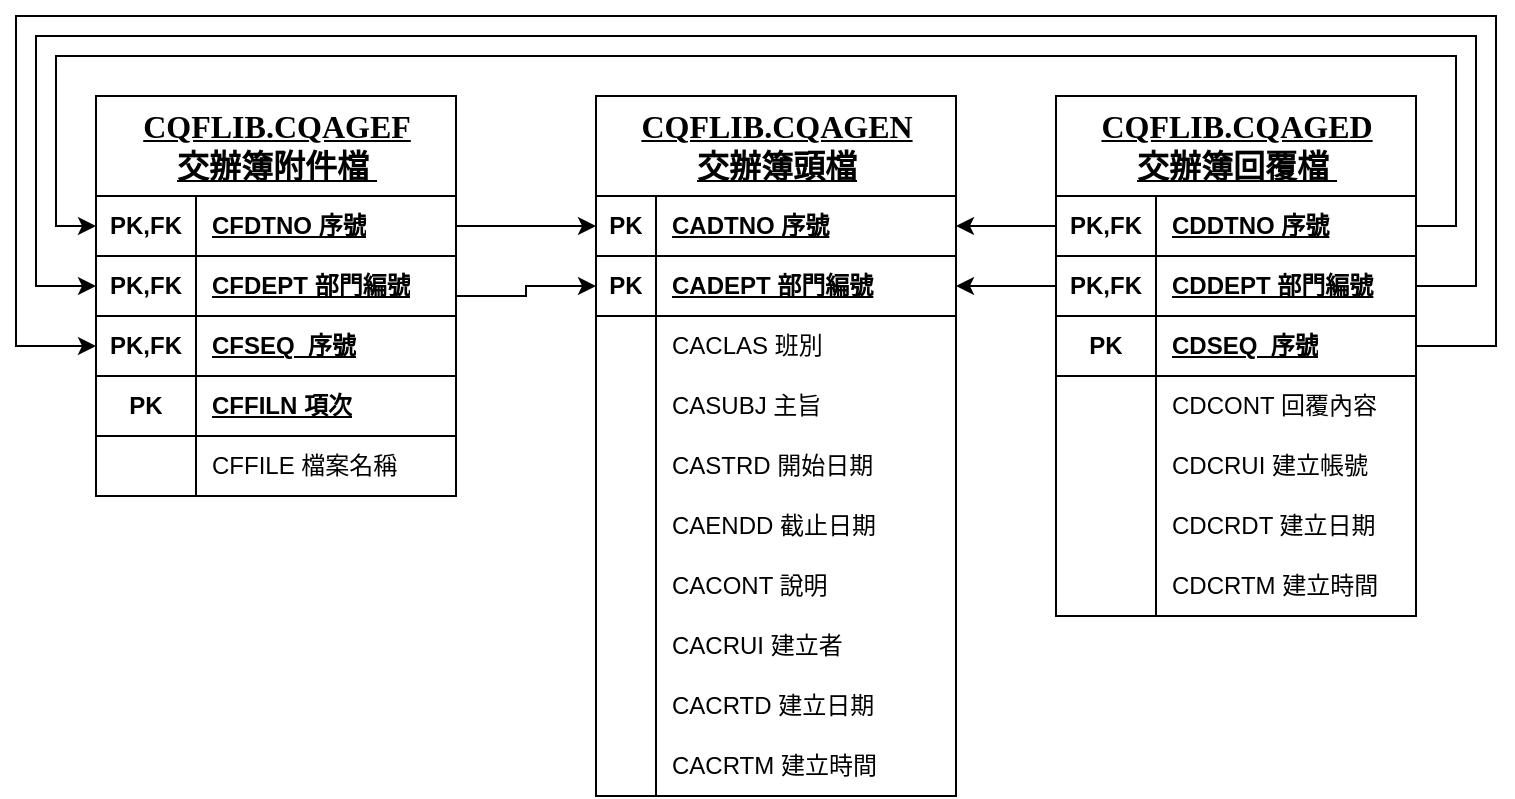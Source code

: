 <mxfile version="28.1.1" pages="2">
  <diagram name="第 1 页" id="_m0SC2R777RFLsUiVFKt">
    <mxGraphModel dx="2005" dy="734" grid="1" gridSize="10" guides="1" tooltips="1" connect="1" arrows="1" fold="1" page="1" pageScale="1" pageWidth="827" pageHeight="1169" math="0" shadow="0">
      <root>
        <mxCell id="0" />
        <mxCell id="1" parent="0" />
        <mxCell id="YZveQIvO3m7onuk08A1T-1" value="&lt;p style=&quot;margin-top: 0pt; margin-bottom: 0pt; margin-left: 0in; direction: ltr; unicode-bidi: embed; word-break: normal;&quot;&gt;&lt;font face=&quot;微軟正黑體&quot;&gt;&lt;u style=&quot;&quot;&gt;&lt;span style=&quot;font-size: 16px;&quot;&gt;CQFLIB.CQAGEN&lt;/span&gt;&lt;br&gt;&lt;span style=&quot;font-size: 16px;&quot;&gt;交辦簿頭檔&lt;/span&gt;&lt;/u&gt;&lt;/font&gt;&lt;/p&gt;" style="shape=table;startSize=50;container=1;collapsible=1;childLayout=tableLayout;fixedRows=1;rowLines=0;fontStyle=1;align=center;resizeLast=1;html=1;" vertex="1" parent="1">
          <mxGeometry x="110" y="120" width="180" height="350" as="geometry" />
        </mxCell>
        <mxCell id="YZveQIvO3m7onuk08A1T-2" style="shape=tableRow;horizontal=0;startSize=0;swimlaneHead=0;swimlaneBody=0;fillColor=none;collapsible=0;dropTarget=0;points=[[0,0.5],[1,0.5]];portConstraint=eastwest;top=0;left=0;right=0;bottom=1;" vertex="1" parent="YZveQIvO3m7onuk08A1T-1">
          <mxGeometry y="50" width="180" height="30" as="geometry" />
        </mxCell>
        <mxCell id="YZveQIvO3m7onuk08A1T-3" value="PK" style="shape=partialRectangle;connectable=0;fillColor=none;top=0;left=0;bottom=0;right=0;fontStyle=1;overflow=hidden;whiteSpace=wrap;html=1;" vertex="1" parent="YZveQIvO3m7onuk08A1T-2">
          <mxGeometry width="30" height="30" as="geometry">
            <mxRectangle width="30" height="30" as="alternateBounds" />
          </mxGeometry>
        </mxCell>
        <mxCell id="YZveQIvO3m7onuk08A1T-4" value="CADTNO&amp;nbsp;序號" style="shape=partialRectangle;connectable=0;fillColor=none;top=0;left=0;bottom=0;right=0;align=left;spacingLeft=6;fontStyle=5;overflow=hidden;whiteSpace=wrap;html=1;" vertex="1" parent="YZveQIvO3m7onuk08A1T-2">
          <mxGeometry x="30" width="150" height="30" as="geometry">
            <mxRectangle width="150" height="30" as="alternateBounds" />
          </mxGeometry>
        </mxCell>
        <mxCell id="YZveQIvO3m7onuk08A1T-5" value="" style="shape=tableRow;horizontal=0;startSize=0;swimlaneHead=0;swimlaneBody=0;fillColor=none;collapsible=0;dropTarget=0;points=[[0,0.5],[1,0.5]];portConstraint=eastwest;top=0;left=0;right=0;bottom=1;" vertex="1" parent="YZveQIvO3m7onuk08A1T-1">
          <mxGeometry y="80" width="180" height="30" as="geometry" />
        </mxCell>
        <mxCell id="YZveQIvO3m7onuk08A1T-6" value="PK" style="shape=partialRectangle;connectable=0;fillColor=none;top=0;left=0;bottom=0;right=0;fontStyle=1;overflow=hidden;whiteSpace=wrap;html=1;" vertex="1" parent="YZveQIvO3m7onuk08A1T-5">
          <mxGeometry width="30" height="30" as="geometry">
            <mxRectangle width="30" height="30" as="alternateBounds" />
          </mxGeometry>
        </mxCell>
        <mxCell id="YZveQIvO3m7onuk08A1T-7" value="CADEPT&amp;nbsp;部門編號" style="shape=partialRectangle;connectable=0;fillColor=none;top=0;left=0;bottom=0;right=0;align=left;spacingLeft=6;fontStyle=5;overflow=hidden;whiteSpace=wrap;html=1;" vertex="1" parent="YZveQIvO3m7onuk08A1T-5">
          <mxGeometry x="30" width="150" height="30" as="geometry">
            <mxRectangle width="150" height="30" as="alternateBounds" />
          </mxGeometry>
        </mxCell>
        <mxCell id="YZveQIvO3m7onuk08A1T-8" value="" style="shape=tableRow;horizontal=0;startSize=0;swimlaneHead=0;swimlaneBody=0;fillColor=none;collapsible=0;dropTarget=0;points=[[0,0.5],[1,0.5]];portConstraint=eastwest;top=0;left=0;right=0;bottom=0;" vertex="1" parent="YZveQIvO3m7onuk08A1T-1">
          <mxGeometry y="110" width="180" height="30" as="geometry" />
        </mxCell>
        <mxCell id="YZveQIvO3m7onuk08A1T-9" value="" style="shape=partialRectangle;connectable=0;fillColor=none;top=0;left=0;bottom=0;right=0;editable=1;overflow=hidden;whiteSpace=wrap;html=1;" vertex="1" parent="YZveQIvO3m7onuk08A1T-8">
          <mxGeometry width="30" height="30" as="geometry">
            <mxRectangle width="30" height="30" as="alternateBounds" />
          </mxGeometry>
        </mxCell>
        <mxCell id="YZveQIvO3m7onuk08A1T-10" value="CACLAS 班別" style="shape=partialRectangle;connectable=0;fillColor=none;top=0;left=0;bottom=0;right=0;align=left;spacingLeft=6;overflow=hidden;whiteSpace=wrap;html=1;" vertex="1" parent="YZveQIvO3m7onuk08A1T-8">
          <mxGeometry x="30" width="150" height="30" as="geometry">
            <mxRectangle width="150" height="30" as="alternateBounds" />
          </mxGeometry>
        </mxCell>
        <mxCell id="YZveQIvO3m7onuk08A1T-11" value="" style="shape=tableRow;horizontal=0;startSize=0;swimlaneHead=0;swimlaneBody=0;fillColor=none;collapsible=0;dropTarget=0;points=[[0,0.5],[1,0.5]];portConstraint=eastwest;top=0;left=0;right=0;bottom=0;" vertex="1" parent="YZveQIvO3m7onuk08A1T-1">
          <mxGeometry y="140" width="180" height="30" as="geometry" />
        </mxCell>
        <mxCell id="YZveQIvO3m7onuk08A1T-12" value="" style="shape=partialRectangle;connectable=0;fillColor=none;top=0;left=0;bottom=0;right=0;editable=1;overflow=hidden;whiteSpace=wrap;html=1;" vertex="1" parent="YZveQIvO3m7onuk08A1T-11">
          <mxGeometry width="30" height="30" as="geometry">
            <mxRectangle width="30" height="30" as="alternateBounds" />
          </mxGeometry>
        </mxCell>
        <mxCell id="YZveQIvO3m7onuk08A1T-13" value="CASUBJ 主旨" style="shape=partialRectangle;connectable=0;fillColor=none;top=0;left=0;bottom=0;right=0;align=left;spacingLeft=6;overflow=hidden;whiteSpace=wrap;html=1;" vertex="1" parent="YZveQIvO3m7onuk08A1T-11">
          <mxGeometry x="30" width="150" height="30" as="geometry">
            <mxRectangle width="150" height="30" as="alternateBounds" />
          </mxGeometry>
        </mxCell>
        <mxCell id="YZveQIvO3m7onuk08A1T-14" value="" style="shape=tableRow;horizontal=0;startSize=0;swimlaneHead=0;swimlaneBody=0;fillColor=none;collapsible=0;dropTarget=0;points=[[0,0.5],[1,0.5]];portConstraint=eastwest;top=0;left=0;right=0;bottom=0;" vertex="1" parent="YZveQIvO3m7onuk08A1T-1">
          <mxGeometry y="170" width="180" height="30" as="geometry" />
        </mxCell>
        <mxCell id="YZveQIvO3m7onuk08A1T-15" value="" style="shape=partialRectangle;connectable=0;fillColor=none;top=0;left=0;bottom=0;right=0;editable=1;overflow=hidden;whiteSpace=wrap;html=1;" vertex="1" parent="YZveQIvO3m7onuk08A1T-14">
          <mxGeometry width="30" height="30" as="geometry">
            <mxRectangle width="30" height="30" as="alternateBounds" />
          </mxGeometry>
        </mxCell>
        <mxCell id="YZveQIvO3m7onuk08A1T-16" value="CASTRD 開始日期&amp;nbsp;" style="shape=partialRectangle;connectable=0;fillColor=none;top=0;left=0;bottom=0;right=0;align=left;spacingLeft=6;overflow=hidden;whiteSpace=wrap;html=1;" vertex="1" parent="YZveQIvO3m7onuk08A1T-14">
          <mxGeometry x="30" width="150" height="30" as="geometry">
            <mxRectangle width="150" height="30" as="alternateBounds" />
          </mxGeometry>
        </mxCell>
        <mxCell id="YZveQIvO3m7onuk08A1T-17" style="shape=tableRow;horizontal=0;startSize=0;swimlaneHead=0;swimlaneBody=0;fillColor=none;collapsible=0;dropTarget=0;points=[[0,0.5],[1,0.5]];portConstraint=eastwest;top=0;left=0;right=0;bottom=0;" vertex="1" parent="YZveQIvO3m7onuk08A1T-1">
          <mxGeometry y="200" width="180" height="30" as="geometry" />
        </mxCell>
        <mxCell id="YZveQIvO3m7onuk08A1T-18" style="shape=partialRectangle;connectable=0;fillColor=none;top=0;left=0;bottom=0;right=0;editable=1;overflow=hidden;whiteSpace=wrap;html=1;" vertex="1" parent="YZveQIvO3m7onuk08A1T-17">
          <mxGeometry width="30" height="30" as="geometry">
            <mxRectangle width="30" height="30" as="alternateBounds" />
          </mxGeometry>
        </mxCell>
        <mxCell id="YZveQIvO3m7onuk08A1T-19" value="CAENDD 截止日期" style="shape=partialRectangle;connectable=0;fillColor=none;top=0;left=0;bottom=0;right=0;align=left;spacingLeft=6;overflow=hidden;whiteSpace=wrap;html=1;" vertex="1" parent="YZveQIvO3m7onuk08A1T-17">
          <mxGeometry x="30" width="150" height="30" as="geometry">
            <mxRectangle width="150" height="30" as="alternateBounds" />
          </mxGeometry>
        </mxCell>
        <mxCell id="YZveQIvO3m7onuk08A1T-20" style="shape=tableRow;horizontal=0;startSize=0;swimlaneHead=0;swimlaneBody=0;fillColor=none;collapsible=0;dropTarget=0;points=[[0,0.5],[1,0.5]];portConstraint=eastwest;top=0;left=0;right=0;bottom=0;" vertex="1" parent="YZveQIvO3m7onuk08A1T-1">
          <mxGeometry y="230" width="180" height="30" as="geometry" />
        </mxCell>
        <mxCell id="YZveQIvO3m7onuk08A1T-21" style="shape=partialRectangle;connectable=0;fillColor=none;top=0;left=0;bottom=0;right=0;editable=1;overflow=hidden;whiteSpace=wrap;html=1;" vertex="1" parent="YZveQIvO3m7onuk08A1T-20">
          <mxGeometry width="30" height="30" as="geometry">
            <mxRectangle width="30" height="30" as="alternateBounds" />
          </mxGeometry>
        </mxCell>
        <mxCell id="YZveQIvO3m7onuk08A1T-22" value="CACONT 說明" style="shape=partialRectangle;connectable=0;fillColor=none;top=0;left=0;bottom=0;right=0;align=left;spacingLeft=6;overflow=hidden;whiteSpace=wrap;html=1;" vertex="1" parent="YZveQIvO3m7onuk08A1T-20">
          <mxGeometry x="30" width="150" height="30" as="geometry">
            <mxRectangle width="150" height="30" as="alternateBounds" />
          </mxGeometry>
        </mxCell>
        <mxCell id="YZveQIvO3m7onuk08A1T-23" style="shape=tableRow;horizontal=0;startSize=0;swimlaneHead=0;swimlaneBody=0;fillColor=none;collapsible=0;dropTarget=0;points=[[0,0.5],[1,0.5]];portConstraint=eastwest;top=0;left=0;right=0;bottom=0;" vertex="1" parent="YZveQIvO3m7onuk08A1T-1">
          <mxGeometry y="260" width="180" height="30" as="geometry" />
        </mxCell>
        <mxCell id="YZveQIvO3m7onuk08A1T-24" style="shape=partialRectangle;connectable=0;fillColor=none;top=0;left=0;bottom=0;right=0;editable=1;overflow=hidden;whiteSpace=wrap;html=1;" vertex="1" parent="YZveQIvO3m7onuk08A1T-23">
          <mxGeometry width="30" height="30" as="geometry">
            <mxRectangle width="30" height="30" as="alternateBounds" />
          </mxGeometry>
        </mxCell>
        <mxCell id="YZveQIvO3m7onuk08A1T-25" value="CACRUI 建立者" style="shape=partialRectangle;connectable=0;fillColor=none;top=0;left=0;bottom=0;right=0;align=left;spacingLeft=6;overflow=hidden;whiteSpace=wrap;html=1;" vertex="1" parent="YZveQIvO3m7onuk08A1T-23">
          <mxGeometry x="30" width="150" height="30" as="geometry">
            <mxRectangle width="150" height="30" as="alternateBounds" />
          </mxGeometry>
        </mxCell>
        <mxCell id="YZveQIvO3m7onuk08A1T-26" style="shape=tableRow;horizontal=0;startSize=0;swimlaneHead=0;swimlaneBody=0;fillColor=none;collapsible=0;dropTarget=0;points=[[0,0.5],[1,0.5]];portConstraint=eastwest;top=0;left=0;right=0;bottom=0;" vertex="1" parent="YZveQIvO3m7onuk08A1T-1">
          <mxGeometry y="290" width="180" height="30" as="geometry" />
        </mxCell>
        <mxCell id="YZveQIvO3m7onuk08A1T-27" style="shape=partialRectangle;connectable=0;fillColor=none;top=0;left=0;bottom=0;right=0;editable=1;overflow=hidden;whiteSpace=wrap;html=1;" vertex="1" parent="YZveQIvO3m7onuk08A1T-26">
          <mxGeometry width="30" height="30" as="geometry">
            <mxRectangle width="30" height="30" as="alternateBounds" />
          </mxGeometry>
        </mxCell>
        <mxCell id="YZveQIvO3m7onuk08A1T-28" value="CACRTD 建立日期" style="shape=partialRectangle;connectable=0;fillColor=none;top=0;left=0;bottom=0;right=0;align=left;spacingLeft=6;overflow=hidden;whiteSpace=wrap;html=1;" vertex="1" parent="YZveQIvO3m7onuk08A1T-26">
          <mxGeometry x="30" width="150" height="30" as="geometry">
            <mxRectangle width="150" height="30" as="alternateBounds" />
          </mxGeometry>
        </mxCell>
        <mxCell id="YZveQIvO3m7onuk08A1T-29" style="shape=tableRow;horizontal=0;startSize=0;swimlaneHead=0;swimlaneBody=0;fillColor=none;collapsible=0;dropTarget=0;points=[[0,0.5],[1,0.5]];portConstraint=eastwest;top=0;left=0;right=0;bottom=0;" vertex="1" parent="YZveQIvO3m7onuk08A1T-1">
          <mxGeometry y="320" width="180" height="30" as="geometry" />
        </mxCell>
        <mxCell id="YZveQIvO3m7onuk08A1T-30" style="shape=partialRectangle;connectable=0;fillColor=none;top=0;left=0;bottom=0;right=0;editable=1;overflow=hidden;whiteSpace=wrap;html=1;" vertex="1" parent="YZveQIvO3m7onuk08A1T-29">
          <mxGeometry width="30" height="30" as="geometry">
            <mxRectangle width="30" height="30" as="alternateBounds" />
          </mxGeometry>
        </mxCell>
        <mxCell id="YZveQIvO3m7onuk08A1T-31" value="CACRTM 建立時間" style="shape=partialRectangle;connectable=0;fillColor=none;top=0;left=0;bottom=0;right=0;align=left;spacingLeft=6;overflow=hidden;whiteSpace=wrap;html=1;" vertex="1" parent="YZveQIvO3m7onuk08A1T-29">
          <mxGeometry x="30" width="150" height="30" as="geometry">
            <mxRectangle width="150" height="30" as="alternateBounds" />
          </mxGeometry>
        </mxCell>
        <mxCell id="YZveQIvO3m7onuk08A1T-102" style="edgeStyle=orthogonalEdgeStyle;rounded=0;orthogonalLoop=1;jettySize=auto;html=1;entryX=0;entryY=0.5;entryDx=0;entryDy=0;" edge="1" parent="1" source="YZveQIvO3m7onuk08A1T-32" target="YZveQIvO3m7onuk08A1T-5">
          <mxGeometry relative="1" as="geometry" />
        </mxCell>
        <mxCell id="YZveQIvO3m7onuk08A1T-32" value="&lt;p style=&quot;margin-top: 0pt; margin-bottom: 0pt; margin-left: 0in; direction: ltr; unicode-bidi: embed; word-break: normal;&quot;&gt;&lt;font face=&quot;微軟正黑體&quot;&gt;&lt;span style=&quot;font-size: 16px;&quot;&gt;&lt;u&gt;CQFLIB.CQAGEF&lt;/u&gt;&lt;/span&gt;&lt;/font&gt;&lt;/p&gt;&lt;p style=&quot;margin-top: 0pt; margin-bottom: 0pt; margin-left: 0in; direction: ltr; unicode-bidi: embed; word-break: normal;&quot;&gt;&lt;font face=&quot;微軟正黑體&quot;&gt;&lt;u style=&quot;&quot;&gt;&lt;span style=&quot;font-size: 16px;&quot;&gt;交辦簿附件檔&amp;nbsp;&lt;/span&gt;&lt;/u&gt;&lt;/font&gt;&lt;/p&gt;" style="shape=table;startSize=50;container=1;collapsible=1;childLayout=tableLayout;fixedRows=1;rowLines=0;fontStyle=1;align=center;resizeLast=1;html=1;" vertex="1" parent="1">
          <mxGeometry x="-140" y="120" width="180" height="200" as="geometry" />
        </mxCell>
        <mxCell id="YZveQIvO3m7onuk08A1T-33" style="shape=tableRow;horizontal=0;startSize=0;swimlaneHead=0;swimlaneBody=0;fillColor=none;collapsible=0;dropTarget=0;points=[[0,0.5],[1,0.5]];portConstraint=eastwest;top=0;left=0;right=0;bottom=1;" vertex="1" parent="YZveQIvO3m7onuk08A1T-32">
          <mxGeometry y="50" width="180" height="30" as="geometry" />
        </mxCell>
        <mxCell id="YZveQIvO3m7onuk08A1T-34" value="PK,FK" style="shape=partialRectangle;connectable=0;fillColor=none;top=0;left=0;bottom=0;right=0;fontStyle=1;overflow=hidden;whiteSpace=wrap;html=1;" vertex="1" parent="YZveQIvO3m7onuk08A1T-33">
          <mxGeometry width="50" height="30" as="geometry">
            <mxRectangle width="50" height="30" as="alternateBounds" />
          </mxGeometry>
        </mxCell>
        <mxCell id="YZveQIvO3m7onuk08A1T-35" value="CFDTNO 序號" style="shape=partialRectangle;connectable=0;fillColor=none;top=0;left=0;bottom=0;right=0;align=left;spacingLeft=6;fontStyle=5;overflow=hidden;whiteSpace=wrap;html=1;" vertex="1" parent="YZveQIvO3m7onuk08A1T-33">
          <mxGeometry x="50" width="130" height="30" as="geometry">
            <mxRectangle width="130" height="30" as="alternateBounds" />
          </mxGeometry>
        </mxCell>
        <mxCell id="YZveQIvO3m7onuk08A1T-69" style="shape=tableRow;horizontal=0;startSize=0;swimlaneHead=0;swimlaneBody=0;fillColor=none;collapsible=0;dropTarget=0;points=[[0,0.5],[1,0.5]];portConstraint=eastwest;top=0;left=0;right=0;bottom=1;" vertex="1" parent="YZveQIvO3m7onuk08A1T-32">
          <mxGeometry y="80" width="180" height="30" as="geometry" />
        </mxCell>
        <mxCell id="YZveQIvO3m7onuk08A1T-70" value="PK,FK" style="shape=partialRectangle;connectable=0;fillColor=none;top=0;left=0;bottom=0;right=0;fontStyle=1;overflow=hidden;whiteSpace=wrap;html=1;" vertex="1" parent="YZveQIvO3m7onuk08A1T-69">
          <mxGeometry width="50" height="30" as="geometry">
            <mxRectangle width="50" height="30" as="alternateBounds" />
          </mxGeometry>
        </mxCell>
        <mxCell id="YZveQIvO3m7onuk08A1T-71" value="&lt;div&gt;CFDEPT 部門編號&lt;/div&gt;" style="shape=partialRectangle;connectable=0;fillColor=none;top=0;left=0;bottom=0;right=0;align=left;spacingLeft=6;fontStyle=5;overflow=hidden;whiteSpace=wrap;html=1;" vertex="1" parent="YZveQIvO3m7onuk08A1T-69">
          <mxGeometry x="50" width="130" height="30" as="geometry">
            <mxRectangle width="130" height="30" as="alternateBounds" />
          </mxGeometry>
        </mxCell>
        <mxCell id="YZveQIvO3m7onuk08A1T-66" style="shape=tableRow;horizontal=0;startSize=0;swimlaneHead=0;swimlaneBody=0;fillColor=none;collapsible=0;dropTarget=0;points=[[0,0.5],[1,0.5]];portConstraint=eastwest;top=0;left=0;right=0;bottom=1;" vertex="1" parent="YZveQIvO3m7onuk08A1T-32">
          <mxGeometry y="110" width="180" height="30" as="geometry" />
        </mxCell>
        <mxCell id="YZveQIvO3m7onuk08A1T-67" value="PK,FK" style="shape=partialRectangle;connectable=0;fillColor=none;top=0;left=0;bottom=0;right=0;fontStyle=1;overflow=hidden;whiteSpace=wrap;html=1;" vertex="1" parent="YZveQIvO3m7onuk08A1T-66">
          <mxGeometry width="50" height="30" as="geometry">
            <mxRectangle width="50" height="30" as="alternateBounds" />
          </mxGeometry>
        </mxCell>
        <mxCell id="YZveQIvO3m7onuk08A1T-68" value="CFSEQ&amp;nbsp; 序號" style="shape=partialRectangle;connectable=0;fillColor=none;top=0;left=0;bottom=0;right=0;align=left;spacingLeft=6;fontStyle=5;overflow=hidden;whiteSpace=wrap;html=1;" vertex="1" parent="YZveQIvO3m7onuk08A1T-66">
          <mxGeometry x="50" width="130" height="30" as="geometry">
            <mxRectangle width="130" height="30" as="alternateBounds" />
          </mxGeometry>
        </mxCell>
        <mxCell id="YZveQIvO3m7onuk08A1T-36" value="" style="shape=tableRow;horizontal=0;startSize=0;swimlaneHead=0;swimlaneBody=0;fillColor=none;collapsible=0;dropTarget=0;points=[[0,0.5],[1,0.5]];portConstraint=eastwest;top=0;left=0;right=0;bottom=1;" vertex="1" parent="YZveQIvO3m7onuk08A1T-32">
          <mxGeometry y="140" width="180" height="30" as="geometry" />
        </mxCell>
        <mxCell id="YZveQIvO3m7onuk08A1T-37" value="PK" style="shape=partialRectangle;connectable=0;fillColor=none;top=0;left=0;bottom=0;right=0;fontStyle=1;overflow=hidden;whiteSpace=wrap;html=1;" vertex="1" parent="YZveQIvO3m7onuk08A1T-36">
          <mxGeometry width="50" height="30" as="geometry">
            <mxRectangle width="50" height="30" as="alternateBounds" />
          </mxGeometry>
        </mxCell>
        <mxCell id="YZveQIvO3m7onuk08A1T-38" value="CFFILN 項次" style="shape=partialRectangle;connectable=0;fillColor=none;top=0;left=0;bottom=0;right=0;align=left;spacingLeft=6;fontStyle=5;overflow=hidden;whiteSpace=wrap;html=1;" vertex="1" parent="YZveQIvO3m7onuk08A1T-36">
          <mxGeometry x="50" width="130" height="30" as="geometry">
            <mxRectangle width="130" height="30" as="alternateBounds" />
          </mxGeometry>
        </mxCell>
        <mxCell id="YZveQIvO3m7onuk08A1T-39" value="" style="shape=tableRow;horizontal=0;startSize=0;swimlaneHead=0;swimlaneBody=0;fillColor=none;collapsible=0;dropTarget=0;points=[[0,0.5],[1,0.5]];portConstraint=eastwest;top=0;left=0;right=0;bottom=0;" vertex="1" parent="YZveQIvO3m7onuk08A1T-32">
          <mxGeometry y="170" width="180" height="30" as="geometry" />
        </mxCell>
        <mxCell id="YZveQIvO3m7onuk08A1T-40" value="" style="shape=partialRectangle;connectable=0;fillColor=none;top=0;left=0;bottom=0;right=0;editable=1;overflow=hidden;whiteSpace=wrap;html=1;" vertex="1" parent="YZveQIvO3m7onuk08A1T-39">
          <mxGeometry width="50" height="30" as="geometry">
            <mxRectangle width="50" height="30" as="alternateBounds" />
          </mxGeometry>
        </mxCell>
        <mxCell id="YZveQIvO3m7onuk08A1T-41" value="CFFILE 檔案名稱" style="shape=partialRectangle;connectable=0;fillColor=none;top=0;left=0;bottom=0;right=0;align=left;spacingLeft=6;overflow=hidden;whiteSpace=wrap;html=1;" vertex="1" parent="YZveQIvO3m7onuk08A1T-39">
          <mxGeometry x="50" width="130" height="30" as="geometry">
            <mxRectangle width="130" height="30" as="alternateBounds" />
          </mxGeometry>
        </mxCell>
        <mxCell id="YZveQIvO3m7onuk08A1T-72" value="&lt;p style=&quot;margin-top: 0pt; margin-bottom: 0pt; margin-left: 0in; direction: ltr; unicode-bidi: embed; word-break: normal;&quot;&gt;&lt;font face=&quot;微軟正黑體&quot;&gt;&lt;span style=&quot;font-size: 16px;&quot;&gt;&lt;u&gt;CQFLIB.&lt;/u&gt;&lt;/span&gt;&lt;/font&gt;&lt;span style=&quot;background-color: transparent; font-size: 16px;&quot;&gt;&lt;font face=&quot;微軟正黑體&quot;&gt;&lt;u&gt;CQAGED&lt;/u&gt;&lt;/font&gt;&lt;/span&gt;&lt;/p&gt;&lt;p style=&quot;margin-top: 0pt; margin-bottom: 0pt; margin-left: 0in; direction: ltr; unicode-bidi: embed; word-break: normal;&quot;&gt;&lt;span style=&quot;background-color: transparent; font-size: 16px;&quot;&gt;&lt;font face=&quot;微軟正黑體&quot;&gt;&lt;u&gt;交辦簿回覆檔&lt;/u&gt;&lt;/font&gt;&lt;/span&gt;&lt;u style=&quot;background-color: transparent; color: light-dark(rgb(0, 0, 0), rgb(255, 255, 255)); font-family: 微軟正黑體;&quot;&gt;&lt;span style=&quot;font-size: 16px;&quot;&gt;&amp;nbsp;&lt;/span&gt;&lt;/u&gt;&lt;/p&gt;" style="shape=table;startSize=50;container=1;collapsible=1;childLayout=tableLayout;fixedRows=1;rowLines=0;fontStyle=1;align=center;resizeLast=1;html=1;" vertex="1" parent="1">
          <mxGeometry x="340" y="120" width="180" height="260" as="geometry" />
        </mxCell>
        <mxCell id="YZveQIvO3m7onuk08A1T-73" style="shape=tableRow;horizontal=0;startSize=0;swimlaneHead=0;swimlaneBody=0;fillColor=none;collapsible=0;dropTarget=0;points=[[0,0.5],[1,0.5]];portConstraint=eastwest;top=0;left=0;right=0;bottom=1;" vertex="1" parent="YZveQIvO3m7onuk08A1T-72">
          <mxGeometry y="50" width="180" height="30" as="geometry" />
        </mxCell>
        <mxCell id="YZveQIvO3m7onuk08A1T-74" value="PK,FK" style="shape=partialRectangle;connectable=0;fillColor=none;top=0;left=0;bottom=0;right=0;fontStyle=1;overflow=hidden;whiteSpace=wrap;html=1;" vertex="1" parent="YZveQIvO3m7onuk08A1T-73">
          <mxGeometry width="50" height="30" as="geometry">
            <mxRectangle width="50" height="30" as="alternateBounds" />
          </mxGeometry>
        </mxCell>
        <mxCell id="YZveQIvO3m7onuk08A1T-75" value="CDDTNO 序號" style="shape=partialRectangle;connectable=0;fillColor=none;top=0;left=0;bottom=0;right=0;align=left;spacingLeft=6;fontStyle=5;overflow=hidden;whiteSpace=wrap;html=1;" vertex="1" parent="YZveQIvO3m7onuk08A1T-73">
          <mxGeometry x="50" width="130" height="30" as="geometry">
            <mxRectangle width="130" height="30" as="alternateBounds" />
          </mxGeometry>
        </mxCell>
        <mxCell id="YZveQIvO3m7onuk08A1T-76" style="shape=tableRow;horizontal=0;startSize=0;swimlaneHead=0;swimlaneBody=0;fillColor=none;collapsible=0;dropTarget=0;points=[[0,0.5],[1,0.5]];portConstraint=eastwest;top=0;left=0;right=0;bottom=1;" vertex="1" parent="YZveQIvO3m7onuk08A1T-72">
          <mxGeometry y="80" width="180" height="30" as="geometry" />
        </mxCell>
        <mxCell id="YZveQIvO3m7onuk08A1T-77" value="PK,FK" style="shape=partialRectangle;connectable=0;fillColor=none;top=0;left=0;bottom=0;right=0;fontStyle=1;overflow=hidden;whiteSpace=wrap;html=1;" vertex="1" parent="YZveQIvO3m7onuk08A1T-76">
          <mxGeometry width="50" height="30" as="geometry">
            <mxRectangle width="50" height="30" as="alternateBounds" />
          </mxGeometry>
        </mxCell>
        <mxCell id="YZveQIvO3m7onuk08A1T-78" value="&lt;div&gt;CDDEPT 部門編號&lt;/div&gt;" style="shape=partialRectangle;connectable=0;fillColor=none;top=0;left=0;bottom=0;right=0;align=left;spacingLeft=6;fontStyle=5;overflow=hidden;whiteSpace=wrap;html=1;" vertex="1" parent="YZveQIvO3m7onuk08A1T-76">
          <mxGeometry x="50" width="130" height="30" as="geometry">
            <mxRectangle width="130" height="30" as="alternateBounds" />
          </mxGeometry>
        </mxCell>
        <mxCell id="YZveQIvO3m7onuk08A1T-79" style="shape=tableRow;horizontal=0;startSize=0;swimlaneHead=0;swimlaneBody=0;fillColor=none;collapsible=0;dropTarget=0;points=[[0,0.5],[1,0.5]];portConstraint=eastwest;top=0;left=0;right=0;bottom=1;" vertex="1" parent="YZveQIvO3m7onuk08A1T-72">
          <mxGeometry y="110" width="180" height="30" as="geometry" />
        </mxCell>
        <mxCell id="YZveQIvO3m7onuk08A1T-80" value="PK" style="shape=partialRectangle;connectable=0;fillColor=none;top=0;left=0;bottom=0;right=0;fontStyle=1;overflow=hidden;whiteSpace=wrap;html=1;" vertex="1" parent="YZveQIvO3m7onuk08A1T-79">
          <mxGeometry width="50" height="30" as="geometry">
            <mxRectangle width="50" height="30" as="alternateBounds" />
          </mxGeometry>
        </mxCell>
        <mxCell id="YZveQIvO3m7onuk08A1T-81" value="CDSEQ&amp;nbsp; 序號" style="shape=partialRectangle;connectable=0;fillColor=none;top=0;left=0;bottom=0;right=0;align=left;spacingLeft=6;fontStyle=5;overflow=hidden;whiteSpace=wrap;html=1;" vertex="1" parent="YZveQIvO3m7onuk08A1T-79">
          <mxGeometry x="50" width="130" height="30" as="geometry">
            <mxRectangle width="130" height="30" as="alternateBounds" />
          </mxGeometry>
        </mxCell>
        <mxCell id="YZveQIvO3m7onuk08A1T-85" value="" style="shape=tableRow;horizontal=0;startSize=0;swimlaneHead=0;swimlaneBody=0;fillColor=none;collapsible=0;dropTarget=0;points=[[0,0.5],[1,0.5]];portConstraint=eastwest;top=0;left=0;right=0;bottom=0;" vertex="1" parent="YZveQIvO3m7onuk08A1T-72">
          <mxGeometry y="140" width="180" height="30" as="geometry" />
        </mxCell>
        <mxCell id="YZveQIvO3m7onuk08A1T-86" value="" style="shape=partialRectangle;connectable=0;fillColor=none;top=0;left=0;bottom=0;right=0;editable=1;overflow=hidden;whiteSpace=wrap;html=1;" vertex="1" parent="YZveQIvO3m7onuk08A1T-85">
          <mxGeometry width="50" height="30" as="geometry">
            <mxRectangle width="50" height="30" as="alternateBounds" />
          </mxGeometry>
        </mxCell>
        <mxCell id="YZveQIvO3m7onuk08A1T-87" value="CDCONT 回覆內容" style="shape=partialRectangle;connectable=0;fillColor=none;top=0;left=0;bottom=0;right=0;align=left;spacingLeft=6;overflow=hidden;whiteSpace=wrap;html=1;" vertex="1" parent="YZveQIvO3m7onuk08A1T-85">
          <mxGeometry x="50" width="130" height="30" as="geometry">
            <mxRectangle width="130" height="30" as="alternateBounds" />
          </mxGeometry>
        </mxCell>
        <mxCell id="YZveQIvO3m7onuk08A1T-94" style="shape=tableRow;horizontal=0;startSize=0;swimlaneHead=0;swimlaneBody=0;fillColor=none;collapsible=0;dropTarget=0;points=[[0,0.5],[1,0.5]];portConstraint=eastwest;top=0;left=0;right=0;bottom=0;" vertex="1" parent="YZveQIvO3m7onuk08A1T-72">
          <mxGeometry y="170" width="180" height="30" as="geometry" />
        </mxCell>
        <mxCell id="YZveQIvO3m7onuk08A1T-95" style="shape=partialRectangle;connectable=0;fillColor=none;top=0;left=0;bottom=0;right=0;editable=1;overflow=hidden;whiteSpace=wrap;html=1;" vertex="1" parent="YZveQIvO3m7onuk08A1T-94">
          <mxGeometry width="50" height="30" as="geometry">
            <mxRectangle width="50" height="30" as="alternateBounds" />
          </mxGeometry>
        </mxCell>
        <mxCell id="YZveQIvO3m7onuk08A1T-96" value="CDCRUI 建立帳號" style="shape=partialRectangle;connectable=0;fillColor=none;top=0;left=0;bottom=0;right=0;align=left;spacingLeft=6;overflow=hidden;whiteSpace=wrap;html=1;" vertex="1" parent="YZveQIvO3m7onuk08A1T-94">
          <mxGeometry x="50" width="130" height="30" as="geometry">
            <mxRectangle width="130" height="30" as="alternateBounds" />
          </mxGeometry>
        </mxCell>
        <mxCell id="YZveQIvO3m7onuk08A1T-91" style="shape=tableRow;horizontal=0;startSize=0;swimlaneHead=0;swimlaneBody=0;fillColor=none;collapsible=0;dropTarget=0;points=[[0,0.5],[1,0.5]];portConstraint=eastwest;top=0;left=0;right=0;bottom=0;" vertex="1" parent="YZveQIvO3m7onuk08A1T-72">
          <mxGeometry y="200" width="180" height="30" as="geometry" />
        </mxCell>
        <mxCell id="YZveQIvO3m7onuk08A1T-92" style="shape=partialRectangle;connectable=0;fillColor=none;top=0;left=0;bottom=0;right=0;editable=1;overflow=hidden;whiteSpace=wrap;html=1;" vertex="1" parent="YZveQIvO3m7onuk08A1T-91">
          <mxGeometry width="50" height="30" as="geometry">
            <mxRectangle width="50" height="30" as="alternateBounds" />
          </mxGeometry>
        </mxCell>
        <mxCell id="YZveQIvO3m7onuk08A1T-93" value="CDCRDT 建立日期" style="shape=partialRectangle;connectable=0;fillColor=none;top=0;left=0;bottom=0;right=0;align=left;spacingLeft=6;overflow=hidden;whiteSpace=wrap;html=1;" vertex="1" parent="YZveQIvO3m7onuk08A1T-91">
          <mxGeometry x="50" width="130" height="30" as="geometry">
            <mxRectangle width="130" height="30" as="alternateBounds" />
          </mxGeometry>
        </mxCell>
        <mxCell id="YZveQIvO3m7onuk08A1T-88" style="shape=tableRow;horizontal=0;startSize=0;swimlaneHead=0;swimlaneBody=0;fillColor=none;collapsible=0;dropTarget=0;points=[[0,0.5],[1,0.5]];portConstraint=eastwest;top=0;left=0;right=0;bottom=0;" vertex="1" parent="YZveQIvO3m7onuk08A1T-72">
          <mxGeometry y="230" width="180" height="30" as="geometry" />
        </mxCell>
        <mxCell id="YZveQIvO3m7onuk08A1T-89" style="shape=partialRectangle;connectable=0;fillColor=none;top=0;left=0;bottom=0;right=0;editable=1;overflow=hidden;whiteSpace=wrap;html=1;" vertex="1" parent="YZveQIvO3m7onuk08A1T-88">
          <mxGeometry width="50" height="30" as="geometry">
            <mxRectangle width="50" height="30" as="alternateBounds" />
          </mxGeometry>
        </mxCell>
        <mxCell id="YZveQIvO3m7onuk08A1T-90" value="CDCRTM 建立時間" style="shape=partialRectangle;connectable=0;fillColor=none;top=0;left=0;bottom=0;right=0;align=left;spacingLeft=6;overflow=hidden;whiteSpace=wrap;html=1;" vertex="1" parent="YZveQIvO3m7onuk08A1T-88">
          <mxGeometry x="50" width="130" height="30" as="geometry">
            <mxRectangle width="130" height="30" as="alternateBounds" />
          </mxGeometry>
        </mxCell>
        <mxCell id="YZveQIvO3m7onuk08A1T-97" style="edgeStyle=orthogonalEdgeStyle;rounded=0;orthogonalLoop=1;jettySize=auto;html=1;entryX=1;entryY=0.5;entryDx=0;entryDy=0;" edge="1" parent="1" source="YZveQIvO3m7onuk08A1T-73" target="YZveQIvO3m7onuk08A1T-2">
          <mxGeometry relative="1" as="geometry" />
        </mxCell>
        <mxCell id="YZveQIvO3m7onuk08A1T-98" style="edgeStyle=orthogonalEdgeStyle;rounded=0;orthogonalLoop=1;jettySize=auto;html=1;entryX=1;entryY=0.5;entryDx=0;entryDy=0;" edge="1" parent="1" source="YZveQIvO3m7onuk08A1T-76" target="YZveQIvO3m7onuk08A1T-5">
          <mxGeometry relative="1" as="geometry" />
        </mxCell>
        <mxCell id="YZveQIvO3m7onuk08A1T-103" style="edgeStyle=orthogonalEdgeStyle;rounded=0;orthogonalLoop=1;jettySize=auto;html=1;entryX=0;entryY=0.5;entryDx=0;entryDy=0;" edge="1" parent="1" source="YZveQIvO3m7onuk08A1T-33" target="YZveQIvO3m7onuk08A1T-2">
          <mxGeometry relative="1" as="geometry" />
        </mxCell>
        <mxCell id="YZveQIvO3m7onuk08A1T-104" style="edgeStyle=orthogonalEdgeStyle;rounded=0;orthogonalLoop=1;jettySize=auto;html=1;entryX=0;entryY=0.5;entryDx=0;entryDy=0;exitX=1;exitY=0.5;exitDx=0;exitDy=0;" edge="1" parent="1" source="YZveQIvO3m7onuk08A1T-73" target="YZveQIvO3m7onuk08A1T-33">
          <mxGeometry relative="1" as="geometry">
            <Array as="points">
              <mxPoint x="540" y="185" />
              <mxPoint x="540" y="100" />
              <mxPoint x="-160" y="100" />
              <mxPoint x="-160" y="185" />
            </Array>
          </mxGeometry>
        </mxCell>
        <mxCell id="YZveQIvO3m7onuk08A1T-105" style="edgeStyle=orthogonalEdgeStyle;rounded=0;orthogonalLoop=1;jettySize=auto;html=1;entryX=0;entryY=0.5;entryDx=0;entryDy=0;" edge="1" parent="1" source="YZveQIvO3m7onuk08A1T-76" target="YZveQIvO3m7onuk08A1T-69">
          <mxGeometry relative="1" as="geometry">
            <Array as="points">
              <mxPoint x="550" y="215" />
              <mxPoint x="550" y="90" />
              <mxPoint x="-170" y="90" />
              <mxPoint x="-170" y="215" />
            </Array>
          </mxGeometry>
        </mxCell>
        <mxCell id="YZveQIvO3m7onuk08A1T-106" style="edgeStyle=orthogonalEdgeStyle;rounded=0;orthogonalLoop=1;jettySize=auto;html=1;entryX=0;entryY=0.5;entryDx=0;entryDy=0;" edge="1" parent="1" source="YZveQIvO3m7onuk08A1T-79" target="YZveQIvO3m7onuk08A1T-66">
          <mxGeometry relative="1" as="geometry">
            <Array as="points">
              <mxPoint x="560" y="245" />
              <mxPoint x="560" y="80" />
              <mxPoint x="-180" y="80" />
              <mxPoint x="-180" y="245" />
            </Array>
          </mxGeometry>
        </mxCell>
      </root>
    </mxGraphModel>
  </diagram>
  <diagram id="4tf_zf7qrSRdWFrLaaHB" name="第 2 页">
    <mxGraphModel dx="336" dy="726" grid="1" gridSize="10" guides="1" tooltips="1" connect="1" arrows="1" fold="1" page="1" pageScale="1" pageWidth="827" pageHeight="1169" math="0" shadow="0">
      <root>
        <mxCell id="0" />
        <mxCell id="1" parent="0" />
        <mxCell id="UdG6zOVuSEsaU0X7Q5Xm-1" value="&lt;p style=&quot;margin-top: 0pt; margin-bottom: 0pt; margin-left: 0in; direction: ltr; unicode-bidi: embed; word-break: normal;&quot;&gt;&lt;font face=&quot;微軟正黑體&quot;&gt;&lt;span style=&quot;font-size: 16px;&quot;&gt;&lt;u&gt;MNFLIB.MNWRKL&lt;/u&gt;&lt;/span&gt;&lt;/font&gt;&lt;/p&gt;&lt;p style=&quot;margin-top: 0pt; margin-bottom: 0pt; margin-left: 0in; direction: ltr; unicode-bidi: embed; word-break: normal;&quot;&gt;&lt;font face=&quot;微軟正黑體&quot;&gt;&lt;span style=&quot;font-size: 16px;&quot;&gt;&lt;u&gt;工作日誌檔&lt;/u&gt;&lt;/span&gt;&lt;/font&gt;&lt;/p&gt;" style="shape=table;startSize=50;container=1;collapsible=1;childLayout=tableLayout;fixedRows=1;rowLines=0;fontStyle=1;align=center;resizeLast=1;html=1;" vertex="1" parent="1">
          <mxGeometry x="290" y="60" width="180" height="1190" as="geometry" />
        </mxCell>
        <mxCell id="UdG6zOVuSEsaU0X7Q5Xm-2" style="shape=tableRow;horizontal=0;startSize=0;swimlaneHead=0;swimlaneBody=0;fillColor=none;collapsible=0;dropTarget=0;points=[[0,0.5],[1,0.5]];portConstraint=eastwest;top=0;left=0;right=0;bottom=1;" vertex="1" parent="UdG6zOVuSEsaU0X7Q5Xm-1">
          <mxGeometry y="50" width="180" height="30" as="geometry" />
        </mxCell>
        <mxCell id="UdG6zOVuSEsaU0X7Q5Xm-3" value="PK" style="shape=partialRectangle;connectable=0;fillColor=none;top=0;left=0;bottom=0;right=0;fontStyle=1;overflow=hidden;whiteSpace=wrap;html=1;" vertex="1" parent="UdG6zOVuSEsaU0X7Q5Xm-2">
          <mxGeometry width="30" height="30" as="geometry">
            <mxRectangle width="30" height="30" as="alternateBounds" />
          </mxGeometry>
        </mxCell>
        <mxCell id="UdG6zOVuSEsaU0X7Q5Xm-4" value="DWDATE 日期" style="shape=partialRectangle;connectable=0;fillColor=none;top=0;left=0;bottom=0;right=0;align=left;spacingLeft=6;fontStyle=5;overflow=hidden;whiteSpace=wrap;html=1;" vertex="1" parent="UdG6zOVuSEsaU0X7Q5Xm-2">
          <mxGeometry x="30" width="150" height="30" as="geometry">
            <mxRectangle width="150" height="30" as="alternateBounds" />
          </mxGeometry>
        </mxCell>
        <mxCell id="UdG6zOVuSEsaU0X7Q5Xm-35" style="shape=tableRow;horizontal=0;startSize=0;swimlaneHead=0;swimlaneBody=0;fillColor=none;collapsible=0;dropTarget=0;points=[[0,0.5],[1,0.5]];portConstraint=eastwest;top=0;left=0;right=0;bottom=1;" vertex="1" parent="UdG6zOVuSEsaU0X7Q5Xm-1">
          <mxGeometry y="80" width="180" height="30" as="geometry" />
        </mxCell>
        <mxCell id="UdG6zOVuSEsaU0X7Q5Xm-36" value="PK" style="shape=partialRectangle;connectable=0;fillColor=none;top=0;left=0;bottom=0;right=0;fontStyle=1;overflow=hidden;whiteSpace=wrap;html=1;" vertex="1" parent="UdG6zOVuSEsaU0X7Q5Xm-35">
          <mxGeometry width="30" height="30" as="geometry">
            <mxRectangle width="30" height="30" as="alternateBounds" />
          </mxGeometry>
        </mxCell>
        <mxCell id="UdG6zOVuSEsaU0X7Q5Xm-37" value="DWSEQ&amp;nbsp; 序號" style="shape=partialRectangle;connectable=0;fillColor=none;top=0;left=0;bottom=0;right=0;align=left;spacingLeft=6;fontStyle=5;overflow=hidden;whiteSpace=wrap;html=1;" vertex="1" parent="UdG6zOVuSEsaU0X7Q5Xm-35">
          <mxGeometry x="30" width="150" height="30" as="geometry">
            <mxRectangle width="150" height="30" as="alternateBounds" />
          </mxGeometry>
        </mxCell>
        <mxCell id="UdG6zOVuSEsaU0X7Q5Xm-32" style="shape=tableRow;horizontal=0;startSize=0;swimlaneHead=0;swimlaneBody=0;fillColor=none;collapsible=0;dropTarget=0;points=[[0,0.5],[1,0.5]];portConstraint=eastwest;top=0;left=0;right=0;bottom=1;" vertex="1" parent="UdG6zOVuSEsaU0X7Q5Xm-1">
          <mxGeometry y="110" width="180" height="30" as="geometry" />
        </mxCell>
        <mxCell id="UdG6zOVuSEsaU0X7Q5Xm-33" value="PK" style="shape=partialRectangle;connectable=0;fillColor=none;top=0;left=0;bottom=0;right=0;fontStyle=1;overflow=hidden;whiteSpace=wrap;html=1;" vertex="1" parent="UdG6zOVuSEsaU0X7Q5Xm-32">
          <mxGeometry width="30" height="30" as="geometry">
            <mxRectangle width="30" height="30" as="alternateBounds" />
          </mxGeometry>
        </mxCell>
        <mxCell id="UdG6zOVuSEsaU0X7Q5Xm-34" value="DWDEPT 部門代號" style="shape=partialRectangle;connectable=0;fillColor=none;top=0;left=0;bottom=0;right=0;align=left;spacingLeft=6;fontStyle=5;overflow=hidden;whiteSpace=wrap;html=1;" vertex="1" parent="UdG6zOVuSEsaU0X7Q5Xm-32">
          <mxGeometry x="30" width="150" height="30" as="geometry">
            <mxRectangle width="150" height="30" as="alternateBounds" />
          </mxGeometry>
        </mxCell>
        <mxCell id="UdG6zOVuSEsaU0X7Q5Xm-5" value="" style="shape=tableRow;horizontal=0;startSize=0;swimlaneHead=0;swimlaneBody=0;fillColor=none;collapsible=0;dropTarget=0;points=[[0,0.5],[1,0.5]];portConstraint=eastwest;top=0;left=0;right=0;bottom=1;" vertex="1" parent="UdG6zOVuSEsaU0X7Q5Xm-1">
          <mxGeometry y="140" width="180" height="30" as="geometry" />
        </mxCell>
        <mxCell id="UdG6zOVuSEsaU0X7Q5Xm-6" value="PK" style="shape=partialRectangle;connectable=0;fillColor=none;top=0;left=0;bottom=0;right=0;fontStyle=1;overflow=hidden;whiteSpace=wrap;html=1;" vertex="1" parent="UdG6zOVuSEsaU0X7Q5Xm-5">
          <mxGeometry width="30" height="30" as="geometry">
            <mxRectangle width="30" height="30" as="alternateBounds" />
          </mxGeometry>
        </mxCell>
        <mxCell id="UdG6zOVuSEsaU0X7Q5Xm-7" value="DWCLAS 班別" style="shape=partialRectangle;connectable=0;fillColor=none;top=0;left=0;bottom=0;right=0;align=left;spacingLeft=6;fontStyle=5;overflow=hidden;whiteSpace=wrap;html=1;" vertex="1" parent="UdG6zOVuSEsaU0X7Q5Xm-5">
          <mxGeometry x="30" width="150" height="30" as="geometry">
            <mxRectangle width="150" height="30" as="alternateBounds" />
          </mxGeometry>
        </mxCell>
        <mxCell id="UdG6zOVuSEsaU0X7Q5Xm-8" value="" style="shape=tableRow;horizontal=0;startSize=0;swimlaneHead=0;swimlaneBody=0;fillColor=none;collapsible=0;dropTarget=0;points=[[0,0.5],[1,0.5]];portConstraint=eastwest;top=0;left=0;right=0;bottom=0;" vertex="1" parent="UdG6zOVuSEsaU0X7Q5Xm-1">
          <mxGeometry y="170" width="180" height="30" as="geometry" />
        </mxCell>
        <mxCell id="UdG6zOVuSEsaU0X7Q5Xm-9" value="" style="shape=partialRectangle;connectable=0;fillColor=none;top=0;left=0;bottom=0;right=0;editable=1;overflow=hidden;whiteSpace=wrap;html=1;" vertex="1" parent="UdG6zOVuSEsaU0X7Q5Xm-8">
          <mxGeometry width="30" height="30" as="geometry">
            <mxRectangle width="30" height="30" as="alternateBounds" />
          </mxGeometry>
        </mxCell>
        <mxCell id="UdG6zOVuSEsaU0X7Q5Xm-10" value="DWWORK 工作內容" style="shape=partialRectangle;connectable=0;fillColor=none;top=0;left=0;bottom=0;right=0;align=left;spacingLeft=6;overflow=hidden;whiteSpace=wrap;html=1;" vertex="1" parent="UdG6zOVuSEsaU0X7Q5Xm-8">
          <mxGeometry x="30" width="150" height="30" as="geometry">
            <mxRectangle width="150" height="30" as="alternateBounds" />
          </mxGeometry>
        </mxCell>
        <mxCell id="UdG6zOVuSEsaU0X7Q5Xm-11" value="" style="shape=tableRow;horizontal=0;startSize=0;swimlaneHead=0;swimlaneBody=0;fillColor=none;collapsible=0;dropTarget=0;points=[[0,0.5],[1,0.5]];portConstraint=eastwest;top=0;left=0;right=0;bottom=0;" vertex="1" parent="UdG6zOVuSEsaU0X7Q5Xm-1">
          <mxGeometry y="200" width="180" height="30" as="geometry" />
        </mxCell>
        <mxCell id="UdG6zOVuSEsaU0X7Q5Xm-12" value="" style="shape=partialRectangle;connectable=0;fillColor=none;top=0;left=0;bottom=0;right=0;editable=1;overflow=hidden;whiteSpace=wrap;html=1;" vertex="1" parent="UdG6zOVuSEsaU0X7Q5Xm-11">
          <mxGeometry width="30" height="30" as="geometry">
            <mxRectangle width="30" height="30" as="alternateBounds" />
          </mxGeometry>
        </mxCell>
        <mxCell id="UdG6zOVuSEsaU0X7Q5Xm-13" value="DWJBNO 工事編號" style="shape=partialRectangle;connectable=0;fillColor=none;top=0;left=0;bottom=0;right=0;align=left;spacingLeft=6;overflow=hidden;whiteSpace=wrap;html=1;" vertex="1" parent="UdG6zOVuSEsaU0X7Q5Xm-11">
          <mxGeometry x="30" width="150" height="30" as="geometry">
            <mxRectangle width="150" height="30" as="alternateBounds" />
          </mxGeometry>
        </mxCell>
        <mxCell id="UdG6zOVuSEsaU0X7Q5Xm-14" value="" style="shape=tableRow;horizontal=0;startSize=0;swimlaneHead=0;swimlaneBody=0;fillColor=none;collapsible=0;dropTarget=0;points=[[0,0.5],[1,0.5]];portConstraint=eastwest;top=0;left=0;right=0;bottom=0;" vertex="1" parent="UdG6zOVuSEsaU0X7Q5Xm-1">
          <mxGeometry y="230" width="180" height="30" as="geometry" />
        </mxCell>
        <mxCell id="UdG6zOVuSEsaU0X7Q5Xm-15" value="" style="shape=partialRectangle;connectable=0;fillColor=none;top=0;left=0;bottom=0;right=0;editable=1;overflow=hidden;whiteSpace=wrap;html=1;" vertex="1" parent="UdG6zOVuSEsaU0X7Q5Xm-14">
          <mxGeometry width="30" height="30" as="geometry">
            <mxRectangle width="30" height="30" as="alternateBounds" />
          </mxGeometry>
        </mxCell>
        <mxCell id="UdG6zOVuSEsaU0X7Q5Xm-16" value="DWCKID 管制作業" style="shape=partialRectangle;connectable=0;fillColor=none;top=0;left=0;bottom=0;right=0;align=left;spacingLeft=6;overflow=hidden;whiteSpace=wrap;html=1;" vertex="1" parent="UdG6zOVuSEsaU0X7Q5Xm-14">
          <mxGeometry x="30" width="150" height="30" as="geometry">
            <mxRectangle width="150" height="30" as="alternateBounds" />
          </mxGeometry>
        </mxCell>
        <mxCell id="UdG6zOVuSEsaU0X7Q5Xm-17" style="shape=tableRow;horizontal=0;startSize=0;swimlaneHead=0;swimlaneBody=0;fillColor=none;collapsible=0;dropTarget=0;points=[[0,0.5],[1,0.5]];portConstraint=eastwest;top=0;left=0;right=0;bottom=0;" vertex="1" parent="UdG6zOVuSEsaU0X7Q5Xm-1">
          <mxGeometry y="260" width="180" height="30" as="geometry" />
        </mxCell>
        <mxCell id="UdG6zOVuSEsaU0X7Q5Xm-18" style="shape=partialRectangle;connectable=0;fillColor=none;top=0;left=0;bottom=0;right=0;editable=1;overflow=hidden;whiteSpace=wrap;html=1;" vertex="1" parent="UdG6zOVuSEsaU0X7Q5Xm-17">
          <mxGeometry width="30" height="30" as="geometry">
            <mxRectangle width="30" height="30" as="alternateBounds" />
          </mxGeometry>
        </mxCell>
        <mxCell id="UdG6zOVuSEsaU0X7Q5Xm-19" value="DWESHR 預估工時" style="shape=partialRectangle;connectable=0;fillColor=none;top=0;left=0;bottom=0;right=0;align=left;spacingLeft=6;overflow=hidden;whiteSpace=wrap;html=1;" vertex="1" parent="UdG6zOVuSEsaU0X7Q5Xm-17">
          <mxGeometry x="30" width="150" height="30" as="geometry">
            <mxRectangle width="150" height="30" as="alternateBounds" />
          </mxGeometry>
        </mxCell>
        <mxCell id="UdG6zOVuSEsaU0X7Q5Xm-20" style="shape=tableRow;horizontal=0;startSize=0;swimlaneHead=0;swimlaneBody=0;fillColor=none;collapsible=0;dropTarget=0;points=[[0,0.5],[1,0.5]];portConstraint=eastwest;top=0;left=0;right=0;bottom=0;" vertex="1" parent="UdG6zOVuSEsaU0X7Q5Xm-1">
          <mxGeometry y="290" width="180" height="30" as="geometry" />
        </mxCell>
        <mxCell id="UdG6zOVuSEsaU0X7Q5Xm-21" style="shape=partialRectangle;connectable=0;fillColor=none;top=0;left=0;bottom=0;right=0;editable=1;overflow=hidden;whiteSpace=wrap;html=1;" vertex="1" parent="UdG6zOVuSEsaU0X7Q5Xm-20">
          <mxGeometry width="30" height="30" as="geometry">
            <mxRectangle width="30" height="30" as="alternateBounds" />
          </mxGeometry>
        </mxCell>
        <mxCell id="UdG6zOVuSEsaU0X7Q5Xm-22" value="DWWKHS 工作起時段" style="shape=partialRectangle;connectable=0;fillColor=none;top=0;left=0;bottom=0;right=0;align=left;spacingLeft=6;overflow=hidden;whiteSpace=wrap;html=1;" vertex="1" parent="UdG6zOVuSEsaU0X7Q5Xm-20">
          <mxGeometry x="30" width="150" height="30" as="geometry">
            <mxRectangle width="150" height="30" as="alternateBounds" />
          </mxGeometry>
        </mxCell>
        <mxCell id="UdG6zOVuSEsaU0X7Q5Xm-23" style="shape=tableRow;horizontal=0;startSize=0;swimlaneHead=0;swimlaneBody=0;fillColor=none;collapsible=0;dropTarget=0;points=[[0,0.5],[1,0.5]];portConstraint=eastwest;top=0;left=0;right=0;bottom=0;" vertex="1" parent="UdG6zOVuSEsaU0X7Q5Xm-1">
          <mxGeometry y="320" width="180" height="30" as="geometry" />
        </mxCell>
        <mxCell id="UdG6zOVuSEsaU0X7Q5Xm-24" style="shape=partialRectangle;connectable=0;fillColor=none;top=0;left=0;bottom=0;right=0;editable=1;overflow=hidden;whiteSpace=wrap;html=1;" vertex="1" parent="UdG6zOVuSEsaU0X7Q5Xm-23">
          <mxGeometry width="30" height="30" as="geometry">
            <mxRectangle width="30" height="30" as="alternateBounds" />
          </mxGeometry>
        </mxCell>
        <mxCell id="UdG6zOVuSEsaU0X7Q5Xm-25" value="DWWKHE 工作迄時段" style="shape=partialRectangle;connectable=0;fillColor=none;top=0;left=0;bottom=0;right=0;align=left;spacingLeft=6;overflow=hidden;whiteSpace=wrap;html=1;" vertex="1" parent="UdG6zOVuSEsaU0X7Q5Xm-23">
          <mxGeometry x="30" width="150" height="30" as="geometry">
            <mxRectangle width="150" height="30" as="alternateBounds" />
          </mxGeometry>
        </mxCell>
        <mxCell id="UdG6zOVuSEsaU0X7Q5Xm-26" style="shape=tableRow;horizontal=0;startSize=0;swimlaneHead=0;swimlaneBody=0;fillColor=none;collapsible=0;dropTarget=0;points=[[0,0.5],[1,0.5]];portConstraint=eastwest;top=0;left=0;right=0;bottom=0;" vertex="1" parent="UdG6zOVuSEsaU0X7Q5Xm-1">
          <mxGeometry y="350" width="180" height="30" as="geometry" />
        </mxCell>
        <mxCell id="UdG6zOVuSEsaU0X7Q5Xm-27" style="shape=partialRectangle;connectable=0;fillColor=none;top=0;left=0;bottom=0;right=0;editable=1;overflow=hidden;whiteSpace=wrap;html=1;" vertex="1" parent="UdG6zOVuSEsaU0X7Q5Xm-26">
          <mxGeometry width="30" height="30" as="geometry">
            <mxRectangle width="30" height="30" as="alternateBounds" />
          </mxGeometry>
        </mxCell>
        <mxCell id="UdG6zOVuSEsaU0X7Q5Xm-28" value="DWWKEP 工作者 1&amp;nbsp;" style="shape=partialRectangle;connectable=0;fillColor=none;top=0;left=0;bottom=0;right=0;align=left;spacingLeft=6;overflow=hidden;whiteSpace=wrap;html=1;" vertex="1" parent="UdG6zOVuSEsaU0X7Q5Xm-26">
          <mxGeometry x="30" width="150" height="30" as="geometry">
            <mxRectangle width="150" height="30" as="alternateBounds" />
          </mxGeometry>
        </mxCell>
        <mxCell id="UdG6zOVuSEsaU0X7Q5Xm-29" style="shape=tableRow;horizontal=0;startSize=0;swimlaneHead=0;swimlaneBody=0;fillColor=none;collapsible=0;dropTarget=0;points=[[0,0.5],[1,0.5]];portConstraint=eastwest;top=0;left=0;right=0;bottom=0;" vertex="1" parent="UdG6zOVuSEsaU0X7Q5Xm-1">
          <mxGeometry y="380" width="180" height="30" as="geometry" />
        </mxCell>
        <mxCell id="UdG6zOVuSEsaU0X7Q5Xm-30" style="shape=partialRectangle;connectable=0;fillColor=none;top=0;left=0;bottom=0;right=0;editable=1;overflow=hidden;whiteSpace=wrap;html=1;" vertex="1" parent="UdG6zOVuSEsaU0X7Q5Xm-29">
          <mxGeometry width="30" height="30" as="geometry">
            <mxRectangle width="30" height="30" as="alternateBounds" />
          </mxGeometry>
        </mxCell>
        <mxCell id="UdG6zOVuSEsaU0X7Q5Xm-31" value="DWWKKA 類別 A&amp;nbsp;" style="shape=partialRectangle;connectable=0;fillColor=none;top=0;left=0;bottom=0;right=0;align=left;spacingLeft=6;overflow=hidden;whiteSpace=wrap;html=1;" vertex="1" parent="UdG6zOVuSEsaU0X7Q5Xm-29">
          <mxGeometry x="30" width="150" height="30" as="geometry">
            <mxRectangle width="150" height="30" as="alternateBounds" />
          </mxGeometry>
        </mxCell>
        <mxCell id="UdG6zOVuSEsaU0X7Q5Xm-89" style="shape=tableRow;horizontal=0;startSize=0;swimlaneHead=0;swimlaneBody=0;fillColor=none;collapsible=0;dropTarget=0;points=[[0,0.5],[1,0.5]];portConstraint=eastwest;top=0;left=0;right=0;bottom=0;" vertex="1" parent="UdG6zOVuSEsaU0X7Q5Xm-1">
          <mxGeometry y="410" width="180" height="30" as="geometry" />
        </mxCell>
        <mxCell id="UdG6zOVuSEsaU0X7Q5Xm-90" style="shape=partialRectangle;connectable=0;fillColor=none;top=0;left=0;bottom=0;right=0;editable=1;overflow=hidden;whiteSpace=wrap;html=1;" vertex="1" parent="UdG6zOVuSEsaU0X7Q5Xm-89">
          <mxGeometry width="30" height="30" as="geometry">
            <mxRectangle width="30" height="30" as="alternateBounds" />
          </mxGeometry>
        </mxCell>
        <mxCell id="UdG6zOVuSEsaU0X7Q5Xm-91" value="DWWKEA 工作者 A" style="shape=partialRectangle;connectable=0;fillColor=none;top=0;left=0;bottom=0;right=0;align=left;spacingLeft=6;overflow=hidden;whiteSpace=wrap;html=1;" vertex="1" parent="UdG6zOVuSEsaU0X7Q5Xm-89">
          <mxGeometry x="30" width="150" height="30" as="geometry">
            <mxRectangle width="150" height="30" as="alternateBounds" />
          </mxGeometry>
        </mxCell>
        <mxCell id="UdG6zOVuSEsaU0X7Q5Xm-86" style="shape=tableRow;horizontal=0;startSize=0;swimlaneHead=0;swimlaneBody=0;fillColor=none;collapsible=0;dropTarget=0;points=[[0,0.5],[1,0.5]];portConstraint=eastwest;top=0;left=0;right=0;bottom=0;" vertex="1" parent="UdG6zOVuSEsaU0X7Q5Xm-1">
          <mxGeometry y="440" width="180" height="30" as="geometry" />
        </mxCell>
        <mxCell id="UdG6zOVuSEsaU0X7Q5Xm-87" style="shape=partialRectangle;connectable=0;fillColor=none;top=0;left=0;bottom=0;right=0;editable=1;overflow=hidden;whiteSpace=wrap;html=1;" vertex="1" parent="UdG6zOVuSEsaU0X7Q5Xm-86">
          <mxGeometry width="30" height="30" as="geometry">
            <mxRectangle width="30" height="30" as="alternateBounds" />
          </mxGeometry>
        </mxCell>
        <mxCell id="UdG6zOVuSEsaU0X7Q5Xm-88" value="DWWKKB 類別 B&amp;nbsp;" style="shape=partialRectangle;connectable=0;fillColor=none;top=0;left=0;bottom=0;right=0;align=left;spacingLeft=6;overflow=hidden;whiteSpace=wrap;html=1;" vertex="1" parent="UdG6zOVuSEsaU0X7Q5Xm-86">
          <mxGeometry x="30" width="150" height="30" as="geometry">
            <mxRectangle width="150" height="30" as="alternateBounds" />
          </mxGeometry>
        </mxCell>
        <mxCell id="UdG6zOVuSEsaU0X7Q5Xm-83" style="shape=tableRow;horizontal=0;startSize=0;swimlaneHead=0;swimlaneBody=0;fillColor=none;collapsible=0;dropTarget=0;points=[[0,0.5],[1,0.5]];portConstraint=eastwest;top=0;left=0;right=0;bottom=0;" vertex="1" parent="UdG6zOVuSEsaU0X7Q5Xm-1">
          <mxGeometry y="470" width="180" height="30" as="geometry" />
        </mxCell>
        <mxCell id="UdG6zOVuSEsaU0X7Q5Xm-84" style="shape=partialRectangle;connectable=0;fillColor=none;top=0;left=0;bottom=0;right=0;editable=1;overflow=hidden;whiteSpace=wrap;html=1;" vertex="1" parent="UdG6zOVuSEsaU0X7Q5Xm-83">
          <mxGeometry width="30" height="30" as="geometry">
            <mxRectangle width="30" height="30" as="alternateBounds" />
          </mxGeometry>
        </mxCell>
        <mxCell id="UdG6zOVuSEsaU0X7Q5Xm-85" value="DWWKEB 工作者 B" style="shape=partialRectangle;connectable=0;fillColor=none;top=0;left=0;bottom=0;right=0;align=left;spacingLeft=6;overflow=hidden;whiteSpace=wrap;html=1;" vertex="1" parent="UdG6zOVuSEsaU0X7Q5Xm-83">
          <mxGeometry x="30" width="150" height="30" as="geometry">
            <mxRectangle width="150" height="30" as="alternateBounds" />
          </mxGeometry>
        </mxCell>
        <mxCell id="UdG6zOVuSEsaU0X7Q5Xm-80" style="shape=tableRow;horizontal=0;startSize=0;swimlaneHead=0;swimlaneBody=0;fillColor=none;collapsible=0;dropTarget=0;points=[[0,0.5],[1,0.5]];portConstraint=eastwest;top=0;left=0;right=0;bottom=0;" vertex="1" parent="UdG6zOVuSEsaU0X7Q5Xm-1">
          <mxGeometry y="500" width="180" height="30" as="geometry" />
        </mxCell>
        <mxCell id="UdG6zOVuSEsaU0X7Q5Xm-81" style="shape=partialRectangle;connectable=0;fillColor=none;top=0;left=0;bottom=0;right=0;editable=1;overflow=hidden;whiteSpace=wrap;html=1;" vertex="1" parent="UdG6zOVuSEsaU0X7Q5Xm-80">
          <mxGeometry width="30" height="30" as="geometry">
            <mxRectangle width="30" height="30" as="alternateBounds" />
          </mxGeometry>
        </mxCell>
        <mxCell id="UdG6zOVuSEsaU0X7Q5Xm-82" value="DWWKKC 類別 C&amp;nbsp;" style="shape=partialRectangle;connectable=0;fillColor=none;top=0;left=0;bottom=0;right=0;align=left;spacingLeft=6;overflow=hidden;whiteSpace=wrap;html=1;" vertex="1" parent="UdG6zOVuSEsaU0X7Q5Xm-80">
          <mxGeometry x="30" width="150" height="30" as="geometry">
            <mxRectangle width="150" height="30" as="alternateBounds" />
          </mxGeometry>
        </mxCell>
        <mxCell id="UdG6zOVuSEsaU0X7Q5Xm-77" style="shape=tableRow;horizontal=0;startSize=0;swimlaneHead=0;swimlaneBody=0;fillColor=none;collapsible=0;dropTarget=0;points=[[0,0.5],[1,0.5]];portConstraint=eastwest;top=0;left=0;right=0;bottom=0;" vertex="1" parent="UdG6zOVuSEsaU0X7Q5Xm-1">
          <mxGeometry y="530" width="180" height="30" as="geometry" />
        </mxCell>
        <mxCell id="UdG6zOVuSEsaU0X7Q5Xm-78" style="shape=partialRectangle;connectable=0;fillColor=none;top=0;left=0;bottom=0;right=0;editable=1;overflow=hidden;whiteSpace=wrap;html=1;" vertex="1" parent="UdG6zOVuSEsaU0X7Q5Xm-77">
          <mxGeometry width="30" height="30" as="geometry">
            <mxRectangle width="30" height="30" as="alternateBounds" />
          </mxGeometry>
        </mxCell>
        <mxCell id="UdG6zOVuSEsaU0X7Q5Xm-79" value="DWWKEC 工作者 C" style="shape=partialRectangle;connectable=0;fillColor=none;top=0;left=0;bottom=0;right=0;align=left;spacingLeft=6;overflow=hidden;whiteSpace=wrap;html=1;" vertex="1" parent="UdG6zOVuSEsaU0X7Q5Xm-77">
          <mxGeometry x="30" width="150" height="30" as="geometry">
            <mxRectangle width="150" height="30" as="alternateBounds" />
          </mxGeometry>
        </mxCell>
        <mxCell id="UdG6zOVuSEsaU0X7Q5Xm-74" style="shape=tableRow;horizontal=0;startSize=0;swimlaneHead=0;swimlaneBody=0;fillColor=none;collapsible=0;dropTarget=0;points=[[0,0.5],[1,0.5]];portConstraint=eastwest;top=0;left=0;right=0;bottom=0;" vertex="1" parent="UdG6zOVuSEsaU0X7Q5Xm-1">
          <mxGeometry y="560" width="180" height="30" as="geometry" />
        </mxCell>
        <mxCell id="UdG6zOVuSEsaU0X7Q5Xm-75" style="shape=partialRectangle;connectable=0;fillColor=none;top=0;left=0;bottom=0;right=0;editable=1;overflow=hidden;whiteSpace=wrap;html=1;" vertex="1" parent="UdG6zOVuSEsaU0X7Q5Xm-74">
          <mxGeometry width="30" height="30" as="geometry">
            <mxRectangle width="30" height="30" as="alternateBounds" />
          </mxGeometry>
        </mxCell>
        <mxCell id="UdG6zOVuSEsaU0X7Q5Xm-76" value="DWUPID 建立者" style="shape=partialRectangle;connectable=0;fillColor=none;top=0;left=0;bottom=0;right=0;align=left;spacingLeft=6;overflow=hidden;whiteSpace=wrap;html=1;" vertex="1" parent="UdG6zOVuSEsaU0X7Q5Xm-74">
          <mxGeometry x="30" width="150" height="30" as="geometry">
            <mxRectangle width="150" height="30" as="alternateBounds" />
          </mxGeometry>
        </mxCell>
        <mxCell id="UdG6zOVuSEsaU0X7Q5Xm-71" style="shape=tableRow;horizontal=0;startSize=0;swimlaneHead=0;swimlaneBody=0;fillColor=none;collapsible=0;dropTarget=0;points=[[0,0.5],[1,0.5]];portConstraint=eastwest;top=0;left=0;right=0;bottom=0;" vertex="1" parent="UdG6zOVuSEsaU0X7Q5Xm-1">
          <mxGeometry y="590" width="180" height="30" as="geometry" />
        </mxCell>
        <mxCell id="UdG6zOVuSEsaU0X7Q5Xm-72" style="shape=partialRectangle;connectable=0;fillColor=none;top=0;left=0;bottom=0;right=0;editable=1;overflow=hidden;whiteSpace=wrap;html=1;" vertex="1" parent="UdG6zOVuSEsaU0X7Q5Xm-71">
          <mxGeometry width="30" height="30" as="geometry">
            <mxRectangle width="30" height="30" as="alternateBounds" />
          </mxGeometry>
        </mxCell>
        <mxCell id="UdG6zOVuSEsaU0X7Q5Xm-73" value="DWCRDT 建立日期&amp;nbsp;&amp;nbsp;" style="shape=partialRectangle;connectable=0;fillColor=none;top=0;left=0;bottom=0;right=0;align=left;spacingLeft=6;overflow=hidden;whiteSpace=wrap;html=1;" vertex="1" parent="UdG6zOVuSEsaU0X7Q5Xm-71">
          <mxGeometry x="30" width="150" height="30" as="geometry">
            <mxRectangle width="150" height="30" as="alternateBounds" />
          </mxGeometry>
        </mxCell>
        <mxCell id="UdG6zOVuSEsaU0X7Q5Xm-68" style="shape=tableRow;horizontal=0;startSize=0;swimlaneHead=0;swimlaneBody=0;fillColor=none;collapsible=0;dropTarget=0;points=[[0,0.5],[1,0.5]];portConstraint=eastwest;top=0;left=0;right=0;bottom=0;" vertex="1" parent="UdG6zOVuSEsaU0X7Q5Xm-1">
          <mxGeometry y="620" width="180" height="30" as="geometry" />
        </mxCell>
        <mxCell id="UdG6zOVuSEsaU0X7Q5Xm-69" style="shape=partialRectangle;connectable=0;fillColor=none;top=0;left=0;bottom=0;right=0;editable=1;overflow=hidden;whiteSpace=wrap;html=1;" vertex="1" parent="UdG6zOVuSEsaU0X7Q5Xm-68">
          <mxGeometry width="30" height="30" as="geometry">
            <mxRectangle width="30" height="30" as="alternateBounds" />
          </mxGeometry>
        </mxCell>
        <mxCell id="UdG6zOVuSEsaU0X7Q5Xm-70" value="&lt;div&gt;DWCRTM 建立時間&amp;nbsp;&amp;nbsp;&lt;/div&gt;" style="shape=partialRectangle;connectable=0;fillColor=none;top=0;left=0;bottom=0;right=0;align=left;spacingLeft=6;overflow=hidden;whiteSpace=wrap;html=1;" vertex="1" parent="UdG6zOVuSEsaU0X7Q5Xm-68">
          <mxGeometry x="30" width="150" height="30" as="geometry">
            <mxRectangle width="150" height="30" as="alternateBounds" />
          </mxGeometry>
        </mxCell>
        <mxCell id="UdG6zOVuSEsaU0X7Q5Xm-65" style="shape=tableRow;horizontal=0;startSize=0;swimlaneHead=0;swimlaneBody=0;fillColor=none;collapsible=0;dropTarget=0;points=[[0,0.5],[1,0.5]];portConstraint=eastwest;top=0;left=0;right=0;bottom=0;" vertex="1" parent="UdG6zOVuSEsaU0X7Q5Xm-1">
          <mxGeometry y="650" width="180" height="30" as="geometry" />
        </mxCell>
        <mxCell id="UdG6zOVuSEsaU0X7Q5Xm-66" style="shape=partialRectangle;connectable=0;fillColor=none;top=0;left=0;bottom=0;right=0;editable=1;overflow=hidden;whiteSpace=wrap;html=1;" vertex="1" parent="UdG6zOVuSEsaU0X7Q5Xm-65">
          <mxGeometry width="30" height="30" as="geometry">
            <mxRectangle width="30" height="30" as="alternateBounds" />
          </mxGeometry>
        </mxCell>
        <mxCell id="UdG6zOVuSEsaU0X7Q5Xm-67" value="DWCMFE 確認者" style="shape=partialRectangle;connectable=0;fillColor=none;top=0;left=0;bottom=0;right=0;align=left;spacingLeft=6;overflow=hidden;whiteSpace=wrap;html=1;" vertex="1" parent="UdG6zOVuSEsaU0X7Q5Xm-65">
          <mxGeometry x="30" width="150" height="30" as="geometry">
            <mxRectangle width="150" height="30" as="alternateBounds" />
          </mxGeometry>
        </mxCell>
        <mxCell id="UdG6zOVuSEsaU0X7Q5Xm-62" style="shape=tableRow;horizontal=0;startSize=0;swimlaneHead=0;swimlaneBody=0;fillColor=none;collapsible=0;dropTarget=0;points=[[0,0.5],[1,0.5]];portConstraint=eastwest;top=0;left=0;right=0;bottom=0;" vertex="1" parent="UdG6zOVuSEsaU0X7Q5Xm-1">
          <mxGeometry y="680" width="180" height="30" as="geometry" />
        </mxCell>
        <mxCell id="UdG6zOVuSEsaU0X7Q5Xm-63" style="shape=partialRectangle;connectable=0;fillColor=none;top=0;left=0;bottom=0;right=0;editable=1;overflow=hidden;whiteSpace=wrap;html=1;" vertex="1" parent="UdG6zOVuSEsaU0X7Q5Xm-62">
          <mxGeometry width="30" height="30" as="geometry">
            <mxRectangle width="30" height="30" as="alternateBounds" />
          </mxGeometry>
        </mxCell>
        <mxCell id="UdG6zOVuSEsaU0X7Q5Xm-64" value="DWCMDT 確認日期" style="shape=partialRectangle;connectable=0;fillColor=none;top=0;left=0;bottom=0;right=0;align=left;spacingLeft=6;overflow=hidden;whiteSpace=wrap;html=1;" vertex="1" parent="UdG6zOVuSEsaU0X7Q5Xm-62">
          <mxGeometry x="30" width="150" height="30" as="geometry">
            <mxRectangle width="150" height="30" as="alternateBounds" />
          </mxGeometry>
        </mxCell>
        <mxCell id="UdG6zOVuSEsaU0X7Q5Xm-59" style="shape=tableRow;horizontal=0;startSize=0;swimlaneHead=0;swimlaneBody=0;fillColor=none;collapsible=0;dropTarget=0;points=[[0,0.5],[1,0.5]];portConstraint=eastwest;top=0;left=0;right=0;bottom=0;" vertex="1" parent="UdG6zOVuSEsaU0X7Q5Xm-1">
          <mxGeometry y="710" width="180" height="30" as="geometry" />
        </mxCell>
        <mxCell id="UdG6zOVuSEsaU0X7Q5Xm-60" style="shape=partialRectangle;connectable=0;fillColor=none;top=0;left=0;bottom=0;right=0;editable=1;overflow=hidden;whiteSpace=wrap;html=1;" vertex="1" parent="UdG6zOVuSEsaU0X7Q5Xm-59">
          <mxGeometry width="30" height="30" as="geometry">
            <mxRectangle width="30" height="30" as="alternateBounds" />
          </mxGeometry>
        </mxCell>
        <mxCell id="UdG6zOVuSEsaU0X7Q5Xm-61" value="DWCMTM 確認時間" style="shape=partialRectangle;connectable=0;fillColor=none;top=0;left=0;bottom=0;right=0;align=left;spacingLeft=6;overflow=hidden;whiteSpace=wrap;html=1;" vertex="1" parent="UdG6zOVuSEsaU0X7Q5Xm-59">
          <mxGeometry x="30" width="150" height="30" as="geometry">
            <mxRectangle width="150" height="30" as="alternateBounds" />
          </mxGeometry>
        </mxCell>
        <mxCell id="UdG6zOVuSEsaU0X7Q5Xm-56" style="shape=tableRow;horizontal=0;startSize=0;swimlaneHead=0;swimlaneBody=0;fillColor=none;collapsible=0;dropTarget=0;points=[[0,0.5],[1,0.5]];portConstraint=eastwest;top=0;left=0;right=0;bottom=0;" vertex="1" parent="UdG6zOVuSEsaU0X7Q5Xm-1">
          <mxGeometry y="740" width="180" height="30" as="geometry" />
        </mxCell>
        <mxCell id="UdG6zOVuSEsaU0X7Q5Xm-57" style="shape=partialRectangle;connectable=0;fillColor=none;top=0;left=0;bottom=0;right=0;editable=1;overflow=hidden;whiteSpace=wrap;html=1;" vertex="1" parent="UdG6zOVuSEsaU0X7Q5Xm-56">
          <mxGeometry width="30" height="30" as="geometry">
            <mxRectangle width="30" height="30" as="alternateBounds" />
          </mxGeometry>
        </mxCell>
        <mxCell id="UdG6zOVuSEsaU0X7Q5Xm-58" value="DWSPIT 備品" style="shape=partialRectangle;connectable=0;fillColor=none;top=0;left=0;bottom=0;right=0;align=left;spacingLeft=6;overflow=hidden;whiteSpace=wrap;html=1;" vertex="1" parent="UdG6zOVuSEsaU0X7Q5Xm-56">
          <mxGeometry x="30" width="150" height="30" as="geometry">
            <mxRectangle width="150" height="30" as="alternateBounds" />
          </mxGeometry>
        </mxCell>
        <mxCell id="UdG6zOVuSEsaU0X7Q5Xm-53" style="shape=tableRow;horizontal=0;startSize=0;swimlaneHead=0;swimlaneBody=0;fillColor=none;collapsible=0;dropTarget=0;points=[[0,0.5],[1,0.5]];portConstraint=eastwest;top=0;left=0;right=0;bottom=0;" vertex="1" parent="UdG6zOVuSEsaU0X7Q5Xm-1">
          <mxGeometry y="770" width="180" height="30" as="geometry" />
        </mxCell>
        <mxCell id="UdG6zOVuSEsaU0X7Q5Xm-54" style="shape=partialRectangle;connectable=0;fillColor=none;top=0;left=0;bottom=0;right=0;editable=1;overflow=hidden;whiteSpace=wrap;html=1;" vertex="1" parent="UdG6zOVuSEsaU0X7Q5Xm-53">
          <mxGeometry width="30" height="30" as="geometry">
            <mxRectangle width="30" height="30" as="alternateBounds" />
          </mxGeometry>
        </mxCell>
        <mxCell id="UdG6zOVuSEsaU0X7Q5Xm-55" value="DWSPNM 備品數量" style="shape=partialRectangle;connectable=0;fillColor=none;top=0;left=0;bottom=0;right=0;align=left;spacingLeft=6;overflow=hidden;whiteSpace=wrap;html=1;" vertex="1" parent="UdG6zOVuSEsaU0X7Q5Xm-53">
          <mxGeometry x="30" width="150" height="30" as="geometry">
            <mxRectangle width="150" height="30" as="alternateBounds" />
          </mxGeometry>
        </mxCell>
        <mxCell id="UdG6zOVuSEsaU0X7Q5Xm-50" style="shape=tableRow;horizontal=0;startSize=0;swimlaneHead=0;swimlaneBody=0;fillColor=none;collapsible=0;dropTarget=0;points=[[0,0.5],[1,0.5]];portConstraint=eastwest;top=0;left=0;right=0;bottom=0;" vertex="1" parent="UdG6zOVuSEsaU0X7Q5Xm-1">
          <mxGeometry y="800" width="180" height="30" as="geometry" />
        </mxCell>
        <mxCell id="UdG6zOVuSEsaU0X7Q5Xm-51" style="shape=partialRectangle;connectable=0;fillColor=none;top=0;left=0;bottom=0;right=0;editable=1;overflow=hidden;whiteSpace=wrap;html=1;" vertex="1" parent="UdG6zOVuSEsaU0X7Q5Xm-50">
          <mxGeometry width="30" height="30" as="geometry">
            <mxRectangle width="30" height="30" as="alternateBounds" />
          </mxGeometry>
        </mxCell>
        <mxCell id="UdG6zOVuSEsaU0X7Q5Xm-52" value="DWEQAP 設備卡判別" style="shape=partialRectangle;connectable=0;fillColor=none;top=0;left=0;bottom=0;right=0;align=left;spacingLeft=6;overflow=hidden;whiteSpace=wrap;html=1;" vertex="1" parent="UdG6zOVuSEsaU0X7Q5Xm-50">
          <mxGeometry x="30" width="150" height="30" as="geometry">
            <mxRectangle width="150" height="30" as="alternateBounds" />
          </mxGeometry>
        </mxCell>
        <mxCell id="UdG6zOVuSEsaU0X7Q5Xm-47" style="shape=tableRow;horizontal=0;startSize=0;swimlaneHead=0;swimlaneBody=0;fillColor=none;collapsible=0;dropTarget=0;points=[[0,0.5],[1,0.5]];portConstraint=eastwest;top=0;left=0;right=0;bottom=0;" vertex="1" parent="UdG6zOVuSEsaU0X7Q5Xm-1">
          <mxGeometry y="830" width="180" height="30" as="geometry" />
        </mxCell>
        <mxCell id="UdG6zOVuSEsaU0X7Q5Xm-48" style="shape=partialRectangle;connectable=0;fillColor=none;top=0;left=0;bottom=0;right=0;editable=1;overflow=hidden;whiteSpace=wrap;html=1;" vertex="1" parent="UdG6zOVuSEsaU0X7Q5Xm-47">
          <mxGeometry width="30" height="30" as="geometry">
            <mxRectangle width="30" height="30" as="alternateBounds" />
          </mxGeometry>
        </mxCell>
        <mxCell id="UdG6zOVuSEsaU0X7Q5Xm-49" value="DWEQEP 設備登入者" style="shape=partialRectangle;connectable=0;fillColor=none;top=0;left=0;bottom=0;right=0;align=left;spacingLeft=6;overflow=hidden;whiteSpace=wrap;html=1;" vertex="1" parent="UdG6zOVuSEsaU0X7Q5Xm-47">
          <mxGeometry x="30" width="150" height="30" as="geometry">
            <mxRectangle width="150" height="30" as="alternateBounds" />
          </mxGeometry>
        </mxCell>
        <mxCell id="UdG6zOVuSEsaU0X7Q5Xm-44" style="shape=tableRow;horizontal=0;startSize=0;swimlaneHead=0;swimlaneBody=0;fillColor=none;collapsible=0;dropTarget=0;points=[[0,0.5],[1,0.5]];portConstraint=eastwest;top=0;left=0;right=0;bottom=0;" vertex="1" parent="UdG6zOVuSEsaU0X7Q5Xm-1">
          <mxGeometry y="860" width="180" height="30" as="geometry" />
        </mxCell>
        <mxCell id="UdG6zOVuSEsaU0X7Q5Xm-45" style="shape=partialRectangle;connectable=0;fillColor=none;top=0;left=0;bottom=0;right=0;editable=1;overflow=hidden;whiteSpace=wrap;html=1;" vertex="1" parent="UdG6zOVuSEsaU0X7Q5Xm-44">
          <mxGeometry width="30" height="30" as="geometry">
            <mxRectangle width="30" height="30" as="alternateBounds" />
          </mxGeometry>
        </mxCell>
        <mxCell id="UdG6zOVuSEsaU0X7Q5Xm-46" value="DWEQDT 登入日期" style="shape=partialRectangle;connectable=0;fillColor=none;top=0;left=0;bottom=0;right=0;align=left;spacingLeft=6;overflow=hidden;whiteSpace=wrap;html=1;" vertex="1" parent="UdG6zOVuSEsaU0X7Q5Xm-44">
          <mxGeometry x="30" width="150" height="30" as="geometry">
            <mxRectangle width="150" height="30" as="alternateBounds" />
          </mxGeometry>
        </mxCell>
        <mxCell id="UdG6zOVuSEsaU0X7Q5Xm-41" style="shape=tableRow;horizontal=0;startSize=0;swimlaneHead=0;swimlaneBody=0;fillColor=none;collapsible=0;dropTarget=0;points=[[0,0.5],[1,0.5]];portConstraint=eastwest;top=0;left=0;right=0;bottom=0;" vertex="1" parent="UdG6zOVuSEsaU0X7Q5Xm-1">
          <mxGeometry y="890" width="180" height="30" as="geometry" />
        </mxCell>
        <mxCell id="UdG6zOVuSEsaU0X7Q5Xm-42" style="shape=partialRectangle;connectable=0;fillColor=none;top=0;left=0;bottom=0;right=0;editable=1;overflow=hidden;whiteSpace=wrap;html=1;" vertex="1" parent="UdG6zOVuSEsaU0X7Q5Xm-41">
          <mxGeometry width="30" height="30" as="geometry">
            <mxRectangle width="30" height="30" as="alternateBounds" />
          </mxGeometry>
        </mxCell>
        <mxCell id="UdG6zOVuSEsaU0X7Q5Xm-43" value="DWEQTM 登入時間" style="shape=partialRectangle;connectable=0;fillColor=none;top=0;left=0;bottom=0;right=0;align=left;spacingLeft=6;overflow=hidden;whiteSpace=wrap;html=1;" vertex="1" parent="UdG6zOVuSEsaU0X7Q5Xm-41">
          <mxGeometry x="30" width="150" height="30" as="geometry">
            <mxRectangle width="150" height="30" as="alternateBounds" />
          </mxGeometry>
        </mxCell>
        <mxCell id="UdG6zOVuSEsaU0X7Q5Xm-38" style="shape=tableRow;horizontal=0;startSize=0;swimlaneHead=0;swimlaneBody=0;fillColor=none;collapsible=0;dropTarget=0;points=[[0,0.5],[1,0.5]];portConstraint=eastwest;top=0;left=0;right=0;bottom=0;" vertex="1" parent="UdG6zOVuSEsaU0X7Q5Xm-1">
          <mxGeometry y="920" width="180" height="30" as="geometry" />
        </mxCell>
        <mxCell id="UdG6zOVuSEsaU0X7Q5Xm-39" style="shape=partialRectangle;connectable=0;fillColor=none;top=0;left=0;bottom=0;right=0;editable=1;overflow=hidden;whiteSpace=wrap;html=1;" vertex="1" parent="UdG6zOVuSEsaU0X7Q5Xm-38">
          <mxGeometry width="30" height="30" as="geometry">
            <mxRectangle width="30" height="30" as="alternateBounds" />
          </mxGeometry>
        </mxCell>
        <mxCell id="UdG6zOVuSEsaU0X7Q5Xm-40" value="DWDESC 備註" style="shape=partialRectangle;connectable=0;fillColor=none;top=0;left=0;bottom=0;right=0;align=left;spacingLeft=6;overflow=hidden;whiteSpace=wrap;html=1;" vertex="1" parent="UdG6zOVuSEsaU0X7Q5Xm-38">
          <mxGeometry x="30" width="150" height="30" as="geometry">
            <mxRectangle width="150" height="30" as="alternateBounds" />
          </mxGeometry>
        </mxCell>
        <mxCell id="UdG6zOVuSEsaU0X7Q5Xm-113" style="shape=tableRow;horizontal=0;startSize=0;swimlaneHead=0;swimlaneBody=0;fillColor=none;collapsible=0;dropTarget=0;points=[[0,0.5],[1,0.5]];portConstraint=eastwest;top=0;left=0;right=0;bottom=0;" vertex="1" parent="UdG6zOVuSEsaU0X7Q5Xm-1">
          <mxGeometry y="950" width="180" height="30" as="geometry" />
        </mxCell>
        <mxCell id="UdG6zOVuSEsaU0X7Q5Xm-114" style="shape=partialRectangle;connectable=0;fillColor=none;top=0;left=0;bottom=0;right=0;editable=1;overflow=hidden;whiteSpace=wrap;html=1;" vertex="1" parent="UdG6zOVuSEsaU0X7Q5Xm-113">
          <mxGeometry width="30" height="30" as="geometry">
            <mxRectangle width="30" height="30" as="alternateBounds" />
          </mxGeometry>
        </mxCell>
        <mxCell id="UdG6zOVuSEsaU0X7Q5Xm-115" value="DWSIGN 簽核意見" style="shape=partialRectangle;connectable=0;fillColor=none;top=0;left=0;bottom=0;right=0;align=left;spacingLeft=6;overflow=hidden;whiteSpace=wrap;html=1;" vertex="1" parent="UdG6zOVuSEsaU0X7Q5Xm-113">
          <mxGeometry x="30" width="150" height="30" as="geometry">
            <mxRectangle width="150" height="30" as="alternateBounds" />
          </mxGeometry>
        </mxCell>
        <mxCell id="UdG6zOVuSEsaU0X7Q5Xm-110" style="shape=tableRow;horizontal=0;startSize=0;swimlaneHead=0;swimlaneBody=0;fillColor=none;collapsible=0;dropTarget=0;points=[[0,0.5],[1,0.5]];portConstraint=eastwest;top=0;left=0;right=0;bottom=0;" vertex="1" parent="UdG6zOVuSEsaU0X7Q5Xm-1">
          <mxGeometry y="980" width="180" height="30" as="geometry" />
        </mxCell>
        <mxCell id="UdG6zOVuSEsaU0X7Q5Xm-111" style="shape=partialRectangle;connectable=0;fillColor=none;top=0;left=0;bottom=0;right=0;editable=1;overflow=hidden;whiteSpace=wrap;html=1;" vertex="1" parent="UdG6zOVuSEsaU0X7Q5Xm-110">
          <mxGeometry width="30" height="30" as="geometry">
            <mxRectangle width="30" height="30" as="alternateBounds" />
          </mxGeometry>
        </mxCell>
        <mxCell id="UdG6zOVuSEsaU0X7Q5Xm-112" value="DWDEFE 備註存檔者&amp;nbsp;" style="shape=partialRectangle;connectable=0;fillColor=none;top=0;left=0;bottom=0;right=0;align=left;spacingLeft=6;overflow=hidden;whiteSpace=wrap;html=1;" vertex="1" parent="UdG6zOVuSEsaU0X7Q5Xm-110">
          <mxGeometry x="30" width="150" height="30" as="geometry">
            <mxRectangle width="150" height="30" as="alternateBounds" />
          </mxGeometry>
        </mxCell>
        <mxCell id="UdG6zOVuSEsaU0X7Q5Xm-107" style="shape=tableRow;horizontal=0;startSize=0;swimlaneHead=0;swimlaneBody=0;fillColor=none;collapsible=0;dropTarget=0;points=[[0,0.5],[1,0.5]];portConstraint=eastwest;top=0;left=0;right=0;bottom=0;" vertex="1" parent="UdG6zOVuSEsaU0X7Q5Xm-1">
          <mxGeometry y="1010" width="180" height="30" as="geometry" />
        </mxCell>
        <mxCell id="UdG6zOVuSEsaU0X7Q5Xm-108" style="shape=partialRectangle;connectable=0;fillColor=none;top=0;left=0;bottom=0;right=0;editable=1;overflow=hidden;whiteSpace=wrap;html=1;" vertex="1" parent="UdG6zOVuSEsaU0X7Q5Xm-107">
          <mxGeometry width="30" height="30" as="geometry">
            <mxRectangle width="30" height="30" as="alternateBounds" />
          </mxGeometry>
        </mxCell>
        <mxCell id="UdG6zOVuSEsaU0X7Q5Xm-109" value="DWDEDT 備註存檔日期" style="shape=partialRectangle;connectable=0;fillColor=none;top=0;left=0;bottom=0;right=0;align=left;spacingLeft=6;overflow=hidden;whiteSpace=wrap;html=1;" vertex="1" parent="UdG6zOVuSEsaU0X7Q5Xm-107">
          <mxGeometry x="30" width="150" height="30" as="geometry">
            <mxRectangle width="150" height="30" as="alternateBounds" />
          </mxGeometry>
        </mxCell>
        <mxCell id="UdG6zOVuSEsaU0X7Q5Xm-104" style="shape=tableRow;horizontal=0;startSize=0;swimlaneHead=0;swimlaneBody=0;fillColor=none;collapsible=0;dropTarget=0;points=[[0,0.5],[1,0.5]];portConstraint=eastwest;top=0;left=0;right=0;bottom=0;" vertex="1" parent="UdG6zOVuSEsaU0X7Q5Xm-1">
          <mxGeometry y="1040" width="180" height="30" as="geometry" />
        </mxCell>
        <mxCell id="UdG6zOVuSEsaU0X7Q5Xm-105" style="shape=partialRectangle;connectable=0;fillColor=none;top=0;left=0;bottom=0;right=0;editable=1;overflow=hidden;whiteSpace=wrap;html=1;" vertex="1" parent="UdG6zOVuSEsaU0X7Q5Xm-104">
          <mxGeometry width="30" height="30" as="geometry">
            <mxRectangle width="30" height="30" as="alternateBounds" />
          </mxGeometry>
        </mxCell>
        <mxCell id="UdG6zOVuSEsaU0X7Q5Xm-106" value="DWDETM 備註存檔時間" style="shape=partialRectangle;connectable=0;fillColor=none;top=0;left=0;bottom=0;right=0;align=left;spacingLeft=6;overflow=hidden;whiteSpace=wrap;html=1;" vertex="1" parent="UdG6zOVuSEsaU0X7Q5Xm-104">
          <mxGeometry x="30" width="150" height="30" as="geometry">
            <mxRectangle width="150" height="30" as="alternateBounds" />
          </mxGeometry>
        </mxCell>
        <mxCell id="UdG6zOVuSEsaU0X7Q5Xm-101" style="shape=tableRow;horizontal=0;startSize=0;swimlaneHead=0;swimlaneBody=0;fillColor=none;collapsible=0;dropTarget=0;points=[[0,0.5],[1,0.5]];portConstraint=eastwest;top=0;left=0;right=0;bottom=0;" vertex="1" parent="UdG6zOVuSEsaU0X7Q5Xm-1">
          <mxGeometry y="1070" width="180" height="30" as="geometry" />
        </mxCell>
        <mxCell id="UdG6zOVuSEsaU0X7Q5Xm-102" style="shape=partialRectangle;connectable=0;fillColor=none;top=0;left=0;bottom=0;right=0;editable=1;overflow=hidden;whiteSpace=wrap;html=1;" vertex="1" parent="UdG6zOVuSEsaU0X7Q5Xm-101">
          <mxGeometry width="30" height="30" as="geometry">
            <mxRectangle width="30" height="30" as="alternateBounds" />
          </mxGeometry>
        </mxCell>
        <mxCell id="UdG6zOVuSEsaU0X7Q5Xm-103" value="DWSLT&amp;nbsp; 資料註記" style="shape=partialRectangle;connectable=0;fillColor=none;top=0;left=0;bottom=0;right=0;align=left;spacingLeft=6;overflow=hidden;whiteSpace=wrap;html=1;" vertex="1" parent="UdG6zOVuSEsaU0X7Q5Xm-101">
          <mxGeometry x="30" width="150" height="30" as="geometry">
            <mxRectangle width="150" height="30" as="alternateBounds" />
          </mxGeometry>
        </mxCell>
        <mxCell id="UdG6zOVuSEsaU0X7Q5Xm-98" style="shape=tableRow;horizontal=0;startSize=0;swimlaneHead=0;swimlaneBody=0;fillColor=none;collapsible=0;dropTarget=0;points=[[0,0.5],[1,0.5]];portConstraint=eastwest;top=0;left=0;right=0;bottom=0;" vertex="1" parent="UdG6zOVuSEsaU0X7Q5Xm-1">
          <mxGeometry y="1100" width="180" height="30" as="geometry" />
        </mxCell>
        <mxCell id="UdG6zOVuSEsaU0X7Q5Xm-99" style="shape=partialRectangle;connectable=0;fillColor=none;top=0;left=0;bottom=0;right=0;editable=1;overflow=hidden;whiteSpace=wrap;html=1;" vertex="1" parent="UdG6zOVuSEsaU0X7Q5Xm-98">
          <mxGeometry width="30" height="30" as="geometry">
            <mxRectangle width="30" height="30" as="alternateBounds" />
          </mxGeometry>
        </mxCell>
        <mxCell id="UdG6zOVuSEsaU0X7Q5Xm-100" value="DWDELD 刪除日期" style="shape=partialRectangle;connectable=0;fillColor=none;top=0;left=0;bottom=0;right=0;align=left;spacingLeft=6;overflow=hidden;whiteSpace=wrap;html=1;" vertex="1" parent="UdG6zOVuSEsaU0X7Q5Xm-98">
          <mxGeometry x="30" width="150" height="30" as="geometry">
            <mxRectangle width="150" height="30" as="alternateBounds" />
          </mxGeometry>
        </mxCell>
        <mxCell id="UdG6zOVuSEsaU0X7Q5Xm-95" style="shape=tableRow;horizontal=0;startSize=0;swimlaneHead=0;swimlaneBody=0;fillColor=none;collapsible=0;dropTarget=0;points=[[0,0.5],[1,0.5]];portConstraint=eastwest;top=0;left=0;right=0;bottom=0;" vertex="1" parent="UdG6zOVuSEsaU0X7Q5Xm-1">
          <mxGeometry y="1130" width="180" height="30" as="geometry" />
        </mxCell>
        <mxCell id="UdG6zOVuSEsaU0X7Q5Xm-96" style="shape=partialRectangle;connectable=0;fillColor=none;top=0;left=0;bottom=0;right=0;editable=1;overflow=hidden;whiteSpace=wrap;html=1;" vertex="1" parent="UdG6zOVuSEsaU0X7Q5Xm-95">
          <mxGeometry width="30" height="30" as="geometry">
            <mxRectangle width="30" height="30" as="alternateBounds" />
          </mxGeometry>
        </mxCell>
        <mxCell id="UdG6zOVuSEsaU0X7Q5Xm-97" value="DWDELT 刪除時間" style="shape=partialRectangle;connectable=0;fillColor=none;top=0;left=0;bottom=0;right=0;align=left;spacingLeft=6;overflow=hidden;whiteSpace=wrap;html=1;" vertex="1" parent="UdG6zOVuSEsaU0X7Q5Xm-95">
          <mxGeometry x="30" width="150" height="30" as="geometry">
            <mxRectangle width="150" height="30" as="alternateBounds" />
          </mxGeometry>
        </mxCell>
        <mxCell id="UdG6zOVuSEsaU0X7Q5Xm-92" style="shape=tableRow;horizontal=0;startSize=0;swimlaneHead=0;swimlaneBody=0;fillColor=none;collapsible=0;dropTarget=0;points=[[0,0.5],[1,0.5]];portConstraint=eastwest;top=0;left=0;right=0;bottom=0;" vertex="1" parent="UdG6zOVuSEsaU0X7Q5Xm-1">
          <mxGeometry y="1160" width="180" height="30" as="geometry" />
        </mxCell>
        <mxCell id="UdG6zOVuSEsaU0X7Q5Xm-93" style="shape=partialRectangle;connectable=0;fillColor=none;top=0;left=0;bottom=0;right=0;editable=1;overflow=hidden;whiteSpace=wrap;html=1;" vertex="1" parent="UdG6zOVuSEsaU0X7Q5Xm-92">
          <mxGeometry width="30" height="30" as="geometry">
            <mxRectangle width="30" height="30" as="alternateBounds" />
          </mxGeometry>
        </mxCell>
        <mxCell id="UdG6zOVuSEsaU0X7Q5Xm-94" value="DWDELU 刪除人員" style="shape=partialRectangle;connectable=0;fillColor=none;top=0;left=0;bottom=0;right=0;align=left;spacingLeft=6;overflow=hidden;whiteSpace=wrap;html=1;" vertex="1" parent="UdG6zOVuSEsaU0X7Q5Xm-92">
          <mxGeometry x="30" width="150" height="30" as="geometry">
            <mxRectangle width="150" height="30" as="alternateBounds" />
          </mxGeometry>
        </mxCell>
      </root>
    </mxGraphModel>
  </diagram>
</mxfile>

